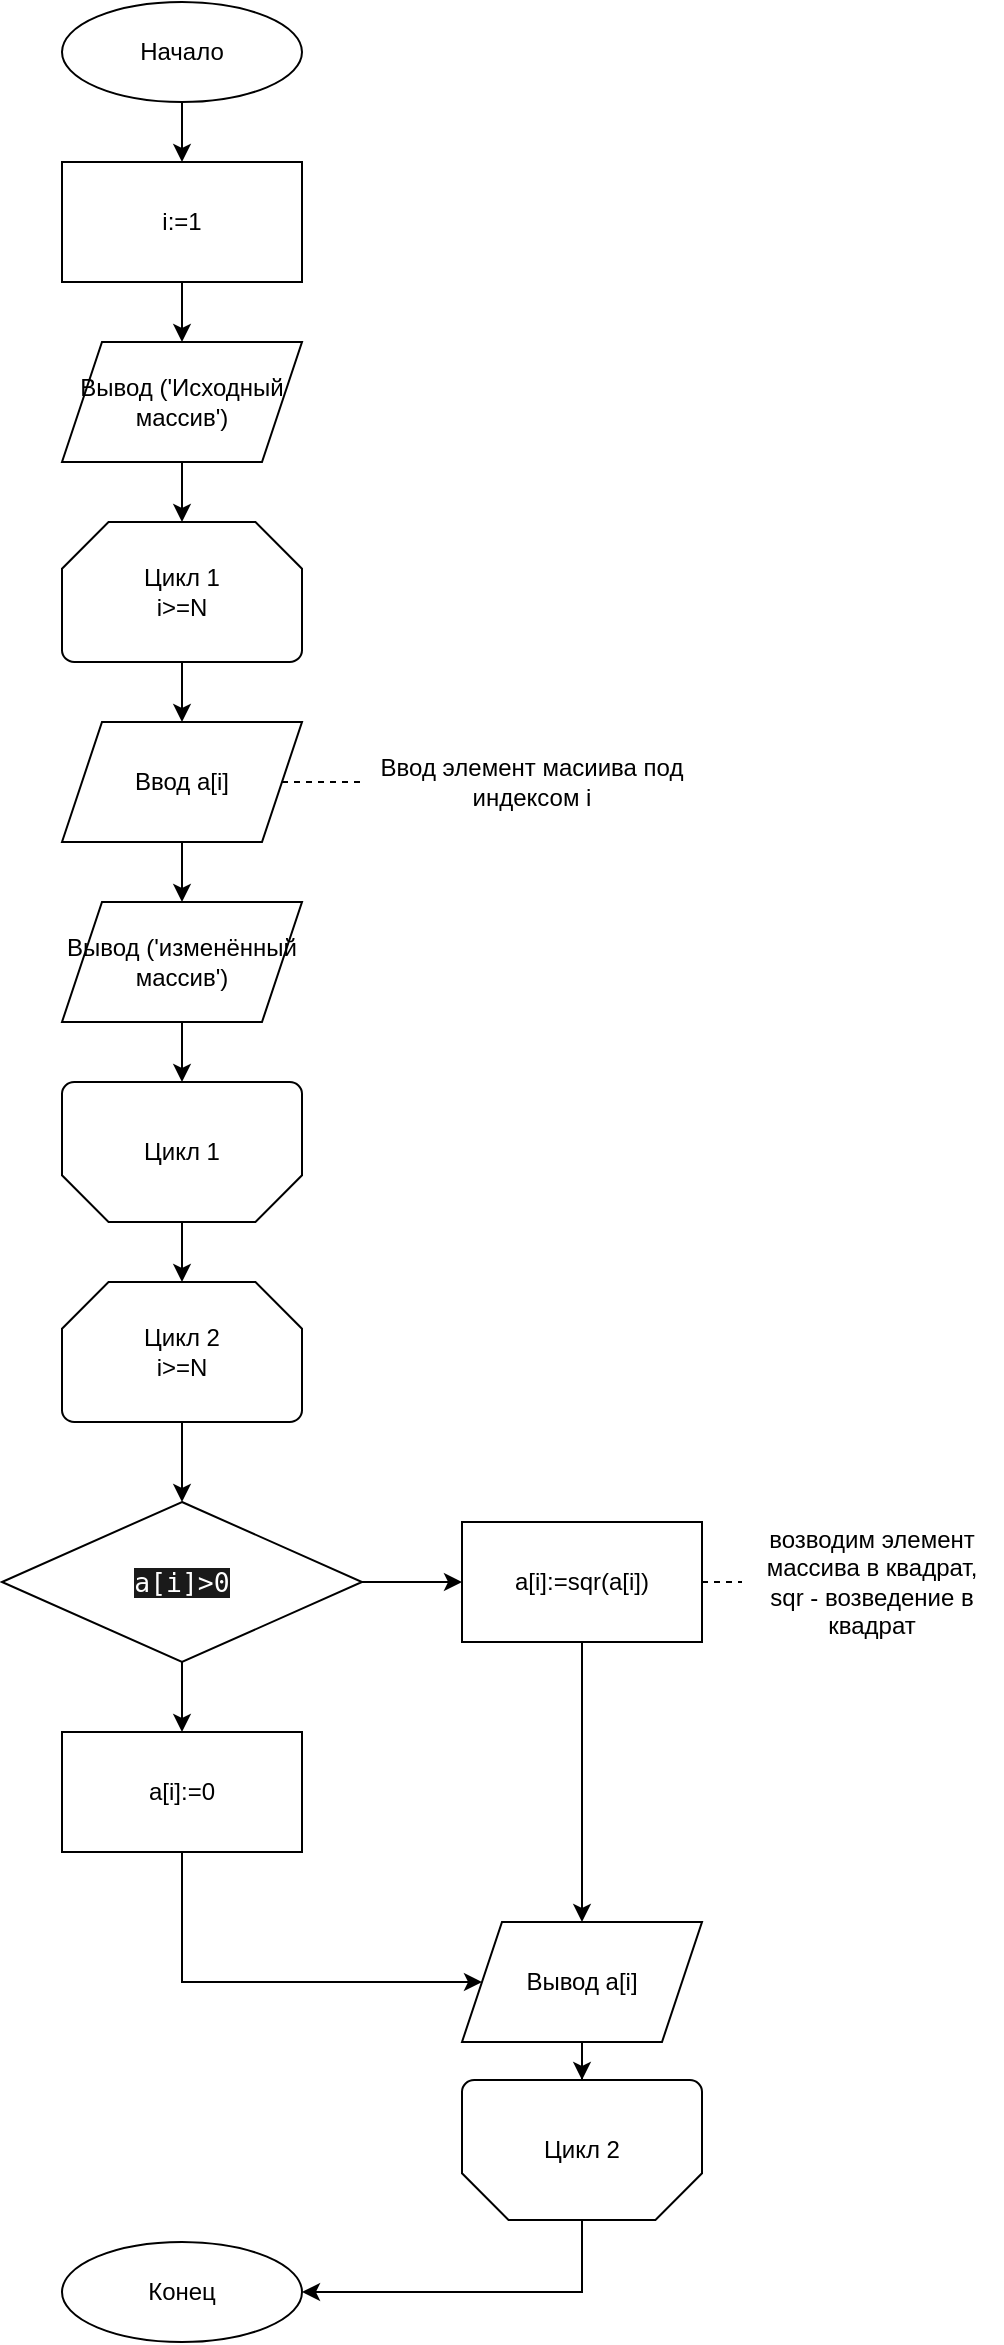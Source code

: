 <mxfile version="22.1.11" type="device">
  <diagram id="C5RBs43oDa-KdzZeNtuy" name="Page-1">
    <mxGraphModel dx="538" dy="577" grid="1" gridSize="10" guides="1" tooltips="1" connect="1" arrows="1" fold="1" page="1" pageScale="1" pageWidth="827" pageHeight="1169" background="none" math="0" shadow="0">
      <root>
        <mxCell id="WIyWlLk6GJQsqaUBKTNV-0" />
        <mxCell id="WIyWlLk6GJQsqaUBKTNV-1" parent="WIyWlLk6GJQsqaUBKTNV-0" />
        <mxCell id="eguZcOIIzk-ZtP4Al-tq-109" style="edgeStyle=orthogonalEdgeStyle;rounded=0;orthogonalLoop=1;jettySize=auto;html=1;exitX=1;exitY=0.5;exitDx=0;exitDy=0;entryX=0;entryY=0.5;entryDx=0;entryDy=0;endArrow=none;endFill=0;" parent="WIyWlLk6GJQsqaUBKTNV-1" edge="1">
          <mxGeometry relative="1" as="geometry">
            <Array as="points">
              <mxPoint x="470" y="2265" />
              <mxPoint x="470" y="2750" />
              <mxPoint x="90" y="2750" />
              <mxPoint x="90" y="2195" />
            </Array>
            <mxPoint x="260" y="2195" as="targetPoint" />
          </mxGeometry>
        </mxCell>
        <mxCell id="eguZcOIIzk-ZtP4Al-tq-108" style="edgeStyle=orthogonalEdgeStyle;rounded=0;orthogonalLoop=1;jettySize=auto;html=1;exitX=1;exitY=0.5;exitDx=0;exitDy=0;entryX=0;entryY=0.5;entryDx=0;entryDy=0;endArrow=none;endFill=0;" parent="WIyWlLk6GJQsqaUBKTNV-1" edge="1">
          <mxGeometry relative="1" as="geometry">
            <mxPoint x="260" y="2265" as="targetPoint" />
            <Array as="points">
              <mxPoint x="420" y="2335" />
              <mxPoint x="420" y="2740" />
              <mxPoint x="170" y="2740" />
              <mxPoint x="170" y="2265" />
            </Array>
          </mxGeometry>
        </mxCell>
        <mxCell id="SrXDkedbZhOvb3IbywFJ-0" style="edgeStyle=orthogonalEdgeStyle;rounded=0;orthogonalLoop=1;jettySize=auto;html=1;exitX=1;exitY=0.5;exitDx=0;exitDy=0;endArrow=none;endFill=0;" parent="WIyWlLk6GJQsqaUBKTNV-1" edge="1">
          <mxGeometry relative="1" as="geometry">
            <Array as="points">
              <mxPoint x="1110" y="540" />
              <mxPoint x="1110" y="680" />
              <mxPoint x="1030" y="680" />
            </Array>
            <mxPoint x="1090" y="540" as="sourcePoint" />
          </mxGeometry>
        </mxCell>
        <mxCell id="SrXDkedbZhOvb3IbywFJ-1" style="edgeStyle=orthogonalEdgeStyle;rounded=0;orthogonalLoop=1;jettySize=auto;html=1;exitX=1;exitY=0.5;exitDx=0;exitDy=0;endArrow=none;endFill=0;" parent="WIyWlLk6GJQsqaUBKTNV-1" edge="1">
          <mxGeometry relative="1" as="geometry">
            <Array as="points">
              <mxPoint x="1250" y="1080" />
              <mxPoint x="1250" y="1450" />
              <mxPoint x="1015" y="1450" />
            </Array>
            <mxPoint x="1080" y="1080" as="sourcePoint" />
          </mxGeometry>
        </mxCell>
        <mxCell id="SrXDkedbZhOvb3IbywFJ-2" style="edgeStyle=orthogonalEdgeStyle;rounded=0;orthogonalLoop=1;jettySize=auto;html=1;exitX=1;exitY=0.5;exitDx=0;exitDy=0;entryX=0;entryY=0.5;entryDx=0;entryDy=0;endArrow=none;endFill=0;" parent="WIyWlLk6GJQsqaUBKTNV-1" edge="1">
          <mxGeometry relative="1" as="geometry">
            <Array as="points">
              <mxPoint x="1100" y="1250" />
              <mxPoint x="1100" y="1430" />
              <mxPoint x="840" y="1430" />
              <mxPoint x="840" y="1080" />
            </Array>
            <mxPoint x="960" y="1080" as="targetPoint" />
          </mxGeometry>
        </mxCell>
        <mxCell id="SrXDkedbZhOvb3IbywFJ-3" style="edgeStyle=orthogonalEdgeStyle;rounded=0;orthogonalLoop=1;jettySize=auto;html=1;exitX=0.5;exitY=1;exitDx=0;exitDy=0;entryX=0;entryY=0.5;entryDx=0;entryDy=0;endArrow=none;endFill=0;" parent="WIyWlLk6GJQsqaUBKTNV-1" edge="1">
          <mxGeometry relative="1" as="geometry">
            <Array as="points">
              <mxPoint x="1018" y="1430" />
              <mxPoint x="840" y="1430" />
              <mxPoint x="840" y="1080" />
            </Array>
            <mxPoint x="960" y="1080" as="targetPoint" />
          </mxGeometry>
        </mxCell>
        <mxCell id="SrXDkedbZhOvb3IbywFJ-4" style="edgeStyle=orthogonalEdgeStyle;rounded=0;orthogonalLoop=1;jettySize=auto;html=1;exitX=1;exitY=0.5;exitDx=0;exitDy=0;endArrow=none;endFill=0;" parent="WIyWlLk6GJQsqaUBKTNV-1" edge="1">
          <mxGeometry relative="1" as="geometry">
            <Array as="points">
              <mxPoint x="1170" y="1510" />
              <mxPoint x="1170" y="1750" />
              <mxPoint x="1008" y="1750" />
            </Array>
            <mxPoint x="1077.5" y="1510" as="sourcePoint" />
          </mxGeometry>
        </mxCell>
        <mxCell id="iqlw-UNt_izefoMJamtQ-0" style="edgeStyle=orthogonalEdgeStyle;rounded=0;orthogonalLoop=1;jettySize=auto;html=1;exitX=1;exitY=0.5;exitDx=0;exitDy=0;endArrow=none;endFill=0;" parent="WIyWlLk6GJQsqaUBKTNV-1" edge="1">
          <mxGeometry relative="1" as="geometry">
            <Array as="points">
              <mxPoint x="1290" y="550" />
              <mxPoint x="1290" y="1120.0" />
              <mxPoint x="1045" y="1120.0" />
            </Array>
            <mxPoint x="1110.62" y="550" as="sourcePoint" />
          </mxGeometry>
        </mxCell>
        <mxCell id="iqlw-UNt_izefoMJamtQ-13" style="edgeStyle=orthogonalEdgeStyle;rounded=0;orthogonalLoop=1;jettySize=auto;html=1;exitX=1;exitY=0.5;exitDx=0;exitDy=0;endArrow=none;endFill=0;" parent="WIyWlLk6GJQsqaUBKTNV-1" edge="1">
          <mxGeometry relative="1" as="geometry">
            <Array as="points">
              <mxPoint x="1150" y="500" />
              <mxPoint x="1150" y="1070.0" />
              <mxPoint x="905" y="1070.0" />
            </Array>
            <mxPoint x="970.62" y="500" as="sourcePoint" />
          </mxGeometry>
        </mxCell>
        <mxCell id="iqlw-UNt_izefoMJamtQ-48" style="edgeStyle=orthogonalEdgeStyle;rounded=0;orthogonalLoop=1;jettySize=auto;html=1;exitX=1;exitY=0.5;exitDx=0;exitDy=0;entryX=0;entryY=0.5;entryDx=0;entryDy=0;endArrow=none;endFill=0;" parent="WIyWlLk6GJQsqaUBKTNV-1" edge="1">
          <mxGeometry relative="1" as="geometry">
            <Array as="points">
              <mxPoint x="1380" y="2785" />
              <mxPoint x="1380" y="3270" />
              <mxPoint x="1000" y="3270" />
              <mxPoint x="1000" y="2715" />
            </Array>
            <mxPoint x="1170" y="2715" as="targetPoint" />
          </mxGeometry>
        </mxCell>
        <mxCell id="iqlw-UNt_izefoMJamtQ-88" style="edgeStyle=orthogonalEdgeStyle;rounded=0;orthogonalLoop=1;jettySize=auto;html=1;exitX=1;exitY=0.5;exitDx=0;exitDy=0;endArrow=none;endFill=0;" parent="WIyWlLk6GJQsqaUBKTNV-1" edge="1">
          <mxGeometry relative="1" as="geometry">
            <Array as="points">
              <mxPoint x="2020" y="1060" />
              <mxPoint x="2020" y="1200" />
              <mxPoint x="1940" y="1200" />
            </Array>
            <mxPoint x="2000" y="1060" as="sourcePoint" />
          </mxGeometry>
        </mxCell>
        <mxCell id="iqlw-UNt_izefoMJamtQ-89" style="edgeStyle=orthogonalEdgeStyle;rounded=0;orthogonalLoop=1;jettySize=auto;html=1;exitX=1;exitY=0.5;exitDx=0;exitDy=0;endArrow=none;endFill=0;" parent="WIyWlLk6GJQsqaUBKTNV-1" edge="1">
          <mxGeometry relative="1" as="geometry">
            <Array as="points">
              <mxPoint x="2160" y="1600" />
              <mxPoint x="2160" y="1970" />
              <mxPoint x="1925" y="1970" />
            </Array>
            <mxPoint x="1990" y="1600" as="sourcePoint" />
          </mxGeometry>
        </mxCell>
        <mxCell id="iqlw-UNt_izefoMJamtQ-90" style="edgeStyle=orthogonalEdgeStyle;rounded=0;orthogonalLoop=1;jettySize=auto;html=1;exitX=1;exitY=0.5;exitDx=0;exitDy=0;entryX=0;entryY=0.5;entryDx=0;entryDy=0;endArrow=none;endFill=0;" parent="WIyWlLk6GJQsqaUBKTNV-1" edge="1">
          <mxGeometry relative="1" as="geometry">
            <Array as="points">
              <mxPoint x="2010" y="1770" />
              <mxPoint x="2010" y="1950" />
              <mxPoint x="1750" y="1950" />
              <mxPoint x="1750" y="1600" />
            </Array>
            <mxPoint x="1870" y="1600" as="targetPoint" />
          </mxGeometry>
        </mxCell>
        <mxCell id="iqlw-UNt_izefoMJamtQ-91" style="edgeStyle=orthogonalEdgeStyle;rounded=0;orthogonalLoop=1;jettySize=auto;html=1;exitX=0.5;exitY=1;exitDx=0;exitDy=0;entryX=0;entryY=0.5;entryDx=0;entryDy=0;endArrow=none;endFill=0;" parent="WIyWlLk6GJQsqaUBKTNV-1" edge="1">
          <mxGeometry relative="1" as="geometry">
            <Array as="points">
              <mxPoint x="1928" y="1950" />
              <mxPoint x="1750" y="1950" />
              <mxPoint x="1750" y="1600" />
            </Array>
            <mxPoint x="1870" y="1600" as="targetPoint" />
          </mxGeometry>
        </mxCell>
        <mxCell id="iqlw-UNt_izefoMJamtQ-92" style="edgeStyle=orthogonalEdgeStyle;rounded=0;orthogonalLoop=1;jettySize=auto;html=1;exitX=1;exitY=0.5;exitDx=0;exitDy=0;endArrow=none;endFill=0;" parent="WIyWlLk6GJQsqaUBKTNV-1" edge="1">
          <mxGeometry relative="1" as="geometry">
            <Array as="points">
              <mxPoint x="2080" y="2030" />
              <mxPoint x="2080" y="2270" />
              <mxPoint x="1918" y="2270" />
            </Array>
            <mxPoint x="1987.5" y="2030" as="sourcePoint" />
          </mxGeometry>
        </mxCell>
        <mxCell id="l8IGCBfINwLVTN0Zbq0X-0" style="edgeStyle=orthogonalEdgeStyle;rounded=0;orthogonalLoop=1;jettySize=auto;html=1;exitX=1;exitY=0.5;exitDx=0;exitDy=0;endArrow=none;endFill=0;" parent="WIyWlLk6GJQsqaUBKTNV-1" edge="1">
          <mxGeometry relative="1" as="geometry">
            <Array as="points">
              <mxPoint x="1020" y="2860" />
              <mxPoint x="1020" y="3430" />
              <mxPoint x="775" y="3430" />
            </Array>
            <mxPoint x="840.62" y="2860" as="sourcePoint" />
          </mxGeometry>
        </mxCell>
        <mxCell id="l8IGCBfINwLVTN0Zbq0X-13" style="edgeStyle=orthogonalEdgeStyle;rounded=0;orthogonalLoop=1;jettySize=auto;html=1;exitX=1;exitY=0.5;exitDx=0;exitDy=0;endArrow=none;endFill=0;" parent="WIyWlLk6GJQsqaUBKTNV-1" edge="1">
          <mxGeometry relative="1" as="geometry">
            <Array as="points">
              <mxPoint x="1093" y="3530" />
              <mxPoint x="1093" y="4100" />
              <mxPoint x="848" y="4100" />
            </Array>
            <mxPoint x="913.62" y="3530" as="sourcePoint" />
          </mxGeometry>
        </mxCell>
        <mxCell id="l8IGCBfINwLVTN0Zbq0X-14" style="edgeStyle=orthogonalEdgeStyle;rounded=0;orthogonalLoop=1;jettySize=auto;html=1;exitX=1;exitY=0.5;exitDx=0;exitDy=0;endArrow=none;endFill=0;" parent="WIyWlLk6GJQsqaUBKTNV-1" edge="1">
          <mxGeometry relative="1" as="geometry">
            <Array as="points">
              <mxPoint x="920" y="3100" />
              <mxPoint x="920" y="3240" />
              <mxPoint x="840" y="3240" />
            </Array>
            <mxPoint x="900" y="3100" as="sourcePoint" />
          </mxGeometry>
        </mxCell>
        <mxCell id="l8IGCBfINwLVTN0Zbq0X-15" style="edgeStyle=orthogonalEdgeStyle;rounded=0;orthogonalLoop=1;jettySize=auto;html=1;exitX=1;exitY=0.5;exitDx=0;exitDy=0;endArrow=none;endFill=0;" parent="WIyWlLk6GJQsqaUBKTNV-1" edge="1">
          <mxGeometry relative="1" as="geometry">
            <Array as="points">
              <mxPoint x="1060" y="3640" />
              <mxPoint x="1060" y="4010" />
              <mxPoint x="825" y="4010" />
            </Array>
            <mxPoint x="890" y="3640" as="sourcePoint" />
          </mxGeometry>
        </mxCell>
        <mxCell id="l8IGCBfINwLVTN0Zbq0X-16" style="edgeStyle=orthogonalEdgeStyle;rounded=0;orthogonalLoop=1;jettySize=auto;html=1;exitX=1;exitY=0.5;exitDx=0;exitDy=0;entryX=0;entryY=0.5;entryDx=0;entryDy=0;endArrow=none;endFill=0;" parent="WIyWlLk6GJQsqaUBKTNV-1" edge="1">
          <mxGeometry relative="1" as="geometry">
            <Array as="points">
              <mxPoint x="910" y="3810" />
              <mxPoint x="910" y="3990" />
              <mxPoint x="650" y="3990" />
              <mxPoint x="650" y="3640" />
            </Array>
            <mxPoint x="770" y="3640" as="targetPoint" />
          </mxGeometry>
        </mxCell>
        <mxCell id="l8IGCBfINwLVTN0Zbq0X-17" style="edgeStyle=orthogonalEdgeStyle;rounded=0;orthogonalLoop=1;jettySize=auto;html=1;exitX=0.5;exitY=1;exitDx=0;exitDy=0;entryX=0;entryY=0.5;entryDx=0;entryDy=0;endArrow=none;endFill=0;" parent="WIyWlLk6GJQsqaUBKTNV-1" edge="1">
          <mxGeometry relative="1" as="geometry">
            <Array as="points">
              <mxPoint x="828" y="3990" />
              <mxPoint x="650" y="3990" />
              <mxPoint x="650" y="3640" />
            </Array>
            <mxPoint x="770" y="3640" as="targetPoint" />
          </mxGeometry>
        </mxCell>
        <mxCell id="l8IGCBfINwLVTN0Zbq0X-18" style="edgeStyle=orthogonalEdgeStyle;rounded=0;orthogonalLoop=1;jettySize=auto;html=1;exitX=1;exitY=0.5;exitDx=0;exitDy=0;endArrow=none;endFill=0;" parent="WIyWlLk6GJQsqaUBKTNV-1" edge="1">
          <mxGeometry relative="1" as="geometry">
            <Array as="points">
              <mxPoint x="980" y="4070" />
              <mxPoint x="980" y="4310" />
              <mxPoint x="818" y="4310" />
            </Array>
            <mxPoint x="887.5" y="4070" as="sourcePoint" />
          </mxGeometry>
        </mxCell>
        <mxCell id="l8IGCBfINwLVTN0Zbq0X-35" style="edgeStyle=orthogonalEdgeStyle;rounded=0;orthogonalLoop=1;jettySize=auto;html=1;exitX=1;exitY=0.5;exitDx=0;exitDy=0;endArrow=none;endFill=0;" parent="WIyWlLk6GJQsqaUBKTNV-1" edge="1">
          <mxGeometry relative="1" as="geometry">
            <Array as="points">
              <mxPoint x="1003" y="5290" />
              <mxPoint x="1003" y="5860" />
              <mxPoint x="758" y="5860" />
            </Array>
            <mxPoint x="823.62" y="5290" as="sourcePoint" />
          </mxGeometry>
        </mxCell>
        <mxCell id="l8IGCBfINwLVTN0Zbq0X-36" style="edgeStyle=orthogonalEdgeStyle;rounded=0;orthogonalLoop=1;jettySize=auto;html=1;exitX=1;exitY=0.5;exitDx=0;exitDy=0;endArrow=none;endFill=0;" parent="WIyWlLk6GJQsqaUBKTNV-1" edge="1">
          <mxGeometry relative="1" as="geometry">
            <Array as="points">
              <mxPoint x="830" y="4860" />
              <mxPoint x="830" y="5000" />
              <mxPoint x="750" y="5000" />
            </Array>
            <mxPoint x="810" y="4860" as="sourcePoint" />
          </mxGeometry>
        </mxCell>
        <mxCell id="l8IGCBfINwLVTN0Zbq0X-37" style="edgeStyle=orthogonalEdgeStyle;rounded=0;orthogonalLoop=1;jettySize=auto;html=1;exitX=1;exitY=0.5;exitDx=0;exitDy=0;endArrow=none;endFill=0;" parent="WIyWlLk6GJQsqaUBKTNV-1" edge="1">
          <mxGeometry relative="1" as="geometry">
            <Array as="points">
              <mxPoint x="970" y="5400" />
              <mxPoint x="970" y="5770" />
              <mxPoint x="735" y="5770" />
            </Array>
            <mxPoint x="800" y="5400" as="sourcePoint" />
          </mxGeometry>
        </mxCell>
        <mxCell id="l8IGCBfINwLVTN0Zbq0X-38" style="edgeStyle=orthogonalEdgeStyle;rounded=0;orthogonalLoop=1;jettySize=auto;html=1;exitX=1;exitY=0.5;exitDx=0;exitDy=0;entryX=0;entryY=0.5;entryDx=0;entryDy=0;endArrow=none;endFill=0;" parent="WIyWlLk6GJQsqaUBKTNV-1" edge="1">
          <mxGeometry relative="1" as="geometry">
            <Array as="points">
              <mxPoint x="820" y="5570" />
              <mxPoint x="820" y="5750" />
              <mxPoint x="560" y="5750" />
              <mxPoint x="560" y="5400" />
            </Array>
            <mxPoint x="680" y="5400" as="targetPoint" />
          </mxGeometry>
        </mxCell>
        <mxCell id="l8IGCBfINwLVTN0Zbq0X-39" style="edgeStyle=orthogonalEdgeStyle;rounded=0;orthogonalLoop=1;jettySize=auto;html=1;exitX=0.5;exitY=1;exitDx=0;exitDy=0;entryX=0;entryY=0.5;entryDx=0;entryDy=0;endArrow=none;endFill=0;" parent="WIyWlLk6GJQsqaUBKTNV-1" edge="1">
          <mxGeometry relative="1" as="geometry">
            <Array as="points">
              <mxPoint x="738" y="5750" />
              <mxPoint x="560" y="5750" />
              <mxPoint x="560" y="5400" />
            </Array>
            <mxPoint x="680" y="5400" as="targetPoint" />
          </mxGeometry>
        </mxCell>
        <mxCell id="l8IGCBfINwLVTN0Zbq0X-40" style="edgeStyle=orthogonalEdgeStyle;rounded=0;orthogonalLoop=1;jettySize=auto;html=1;exitX=1;exitY=0.5;exitDx=0;exitDy=0;endArrow=none;endFill=0;" parent="WIyWlLk6GJQsqaUBKTNV-1" edge="1">
          <mxGeometry relative="1" as="geometry">
            <Array as="points">
              <mxPoint x="890" y="5830" />
              <mxPoint x="890" y="6070" />
              <mxPoint x="728" y="6070" />
            </Array>
            <mxPoint x="797.5" y="5830" as="sourcePoint" />
          </mxGeometry>
        </mxCell>
        <mxCell id="l8IGCBfINwLVTN0Zbq0X-50" style="edgeStyle=orthogonalEdgeStyle;rounded=0;orthogonalLoop=1;jettySize=auto;html=1;exitX=1;exitY=0.5;exitDx=0;exitDy=0;endArrow=none;endFill=0;" parent="WIyWlLk6GJQsqaUBKTNV-1" edge="1">
          <mxGeometry relative="1" as="geometry">
            <Array as="points">
              <mxPoint x="833" y="7140" />
              <mxPoint x="833" y="7710" />
              <mxPoint x="588" y="7710" />
            </Array>
            <mxPoint x="653.62" y="7140" as="sourcePoint" />
          </mxGeometry>
        </mxCell>
        <mxCell id="l8IGCBfINwLVTN0Zbq0X-51" style="edgeStyle=orthogonalEdgeStyle;rounded=0;orthogonalLoop=1;jettySize=auto;html=1;exitX=1;exitY=0.5;exitDx=0;exitDy=0;endArrow=none;endFill=0;" parent="WIyWlLk6GJQsqaUBKTNV-1" edge="1">
          <mxGeometry relative="1" as="geometry">
            <Array as="points">
              <mxPoint x="660" y="6710" />
              <mxPoint x="660" y="6850" />
              <mxPoint x="580" y="6850" />
            </Array>
            <mxPoint x="640" y="6710" as="sourcePoint" />
          </mxGeometry>
        </mxCell>
        <mxCell id="l8IGCBfINwLVTN0Zbq0X-52" style="edgeStyle=orthogonalEdgeStyle;rounded=0;orthogonalLoop=1;jettySize=auto;html=1;exitX=1;exitY=0.5;exitDx=0;exitDy=0;endArrow=none;endFill=0;" parent="WIyWlLk6GJQsqaUBKTNV-1" edge="1">
          <mxGeometry relative="1" as="geometry">
            <Array as="points">
              <mxPoint x="800" y="7250" />
              <mxPoint x="800" y="7620" />
              <mxPoint x="565" y="7620" />
            </Array>
            <mxPoint x="630" y="7250" as="sourcePoint" />
          </mxGeometry>
        </mxCell>
        <mxCell id="l8IGCBfINwLVTN0Zbq0X-53" style="edgeStyle=orthogonalEdgeStyle;rounded=0;orthogonalLoop=1;jettySize=auto;html=1;exitX=1;exitY=0.5;exitDx=0;exitDy=0;entryX=0;entryY=0.5;entryDx=0;entryDy=0;endArrow=none;endFill=0;" parent="WIyWlLk6GJQsqaUBKTNV-1" edge="1">
          <mxGeometry relative="1" as="geometry">
            <Array as="points">
              <mxPoint x="650" y="7420" />
              <mxPoint x="650" y="7600" />
              <mxPoint x="390" y="7600" />
              <mxPoint x="390" y="7250" />
            </Array>
            <mxPoint x="510" y="7250" as="targetPoint" />
          </mxGeometry>
        </mxCell>
        <mxCell id="l8IGCBfINwLVTN0Zbq0X-54" style="edgeStyle=orthogonalEdgeStyle;rounded=0;orthogonalLoop=1;jettySize=auto;html=1;exitX=0.5;exitY=1;exitDx=0;exitDy=0;entryX=0;entryY=0.5;entryDx=0;entryDy=0;endArrow=none;endFill=0;" parent="WIyWlLk6GJQsqaUBKTNV-1" edge="1">
          <mxGeometry relative="1" as="geometry">
            <Array as="points">
              <mxPoint x="568" y="7600" />
              <mxPoint x="390" y="7600" />
              <mxPoint x="390" y="7250" />
            </Array>
            <mxPoint x="510" y="7250" as="targetPoint" />
          </mxGeometry>
        </mxCell>
        <mxCell id="l8IGCBfINwLVTN0Zbq0X-55" style="edgeStyle=orthogonalEdgeStyle;rounded=0;orthogonalLoop=1;jettySize=auto;html=1;exitX=1;exitY=0.5;exitDx=0;exitDy=0;endArrow=none;endFill=0;" parent="WIyWlLk6GJQsqaUBKTNV-1" edge="1">
          <mxGeometry relative="1" as="geometry">
            <Array as="points">
              <mxPoint x="720" y="7680" />
              <mxPoint x="720" y="7920" />
              <mxPoint x="558" y="7920" />
            </Array>
            <mxPoint x="627.5" y="7680" as="sourcePoint" />
          </mxGeometry>
        </mxCell>
        <mxCell id="l8IGCBfINwLVTN0Zbq0X-72" style="edgeStyle=orthogonalEdgeStyle;rounded=0;orthogonalLoop=1;jettySize=auto;html=1;exitX=1;exitY=0.5;exitDx=0;exitDy=0;endArrow=none;endFill=0;" parent="WIyWlLk6GJQsqaUBKTNV-1" edge="1">
          <mxGeometry relative="1" as="geometry">
            <Array as="points">
              <mxPoint x="1290.02" y="7190" />
              <mxPoint x="1290.02" y="7760" />
              <mxPoint x="1045.02" y="7760" />
            </Array>
            <mxPoint x="1110.64" y="7190" as="sourcePoint" />
          </mxGeometry>
        </mxCell>
        <mxCell id="l8IGCBfINwLVTN0Zbq0X-73" style="edgeStyle=orthogonalEdgeStyle;rounded=0;orthogonalLoop=1;jettySize=auto;html=1;exitX=1;exitY=0.5;exitDx=0;exitDy=0;endArrow=none;endFill=0;" parent="WIyWlLk6GJQsqaUBKTNV-1" edge="1">
          <mxGeometry relative="1" as="geometry">
            <Array as="points">
              <mxPoint x="1117.02" y="6760" />
              <mxPoint x="1117.02" y="6900" />
              <mxPoint x="1037.02" y="6900" />
            </Array>
            <mxPoint x="1097.02" y="6760" as="sourcePoint" />
          </mxGeometry>
        </mxCell>
        <mxCell id="l8IGCBfINwLVTN0Zbq0X-74" style="edgeStyle=orthogonalEdgeStyle;rounded=0;orthogonalLoop=1;jettySize=auto;html=1;exitX=1;exitY=0.5;exitDx=0;exitDy=0;endArrow=none;endFill=0;" parent="WIyWlLk6GJQsqaUBKTNV-1" edge="1">
          <mxGeometry relative="1" as="geometry">
            <Array as="points">
              <mxPoint x="1257.02" y="7300" />
              <mxPoint x="1257.02" y="7670" />
              <mxPoint x="1022.02" y="7670" />
            </Array>
            <mxPoint x="1087.02" y="7300" as="sourcePoint" />
          </mxGeometry>
        </mxCell>
        <mxCell id="l8IGCBfINwLVTN0Zbq0X-75" style="edgeStyle=orthogonalEdgeStyle;rounded=0;orthogonalLoop=1;jettySize=auto;html=1;exitX=1;exitY=0.5;exitDx=0;exitDy=0;entryX=0;entryY=0.5;entryDx=0;entryDy=0;endArrow=none;endFill=0;" parent="WIyWlLk6GJQsqaUBKTNV-1" edge="1">
          <mxGeometry relative="1" as="geometry">
            <Array as="points">
              <mxPoint x="1107.02" y="7470" />
              <mxPoint x="1107.02" y="7650" />
              <mxPoint x="847.02" y="7650" />
              <mxPoint x="847.02" y="7300" />
            </Array>
            <mxPoint x="967.02" y="7300" as="targetPoint" />
          </mxGeometry>
        </mxCell>
        <mxCell id="l8IGCBfINwLVTN0Zbq0X-76" style="edgeStyle=orthogonalEdgeStyle;rounded=0;orthogonalLoop=1;jettySize=auto;html=1;exitX=0.5;exitY=1;exitDx=0;exitDy=0;entryX=0;entryY=0.5;entryDx=0;entryDy=0;endArrow=none;endFill=0;" parent="WIyWlLk6GJQsqaUBKTNV-1" edge="1">
          <mxGeometry relative="1" as="geometry">
            <Array as="points">
              <mxPoint x="1025.02" y="7650" />
              <mxPoint x="847.02" y="7650" />
              <mxPoint x="847.02" y="7300" />
            </Array>
            <mxPoint x="967.02" y="7300" as="targetPoint" />
          </mxGeometry>
        </mxCell>
        <mxCell id="l8IGCBfINwLVTN0Zbq0X-77" style="edgeStyle=orthogonalEdgeStyle;rounded=0;orthogonalLoop=1;jettySize=auto;html=1;exitX=1;exitY=0.5;exitDx=0;exitDy=0;endArrow=none;endFill=0;" parent="WIyWlLk6GJQsqaUBKTNV-1" edge="1">
          <mxGeometry relative="1" as="geometry">
            <Array as="points">
              <mxPoint x="1177.02" y="7730" />
              <mxPoint x="1177.02" y="7970" />
              <mxPoint x="1015.02" y="7970" />
            </Array>
            <mxPoint x="1084.52" y="7730" as="sourcePoint" />
          </mxGeometry>
        </mxCell>
        <mxCell id="l8IGCBfINwLVTN0Zbq0X-147" style="edgeStyle=orthogonalEdgeStyle;rounded=0;orthogonalLoop=1;jettySize=auto;html=1;exitX=0.5;exitY=1;exitDx=0;exitDy=0;entryX=0;entryY=0.5;entryDx=0;entryDy=0;" parent="WIyWlLk6GJQsqaUBKTNV-1" edge="1">
          <mxGeometry relative="1" as="geometry">
            <Array as="points">
              <mxPoint x="135" y="6380" />
              <mxPoint x="50" y="6380" />
              <mxPoint x="50" y="6250" />
            </Array>
            <mxPoint x="70" y="6250" as="targetPoint" />
          </mxGeometry>
        </mxCell>
        <mxCell id="l8IGCBfINwLVTN0Zbq0X-151" style="edgeStyle=orthogonalEdgeStyle;rounded=0;orthogonalLoop=1;jettySize=auto;html=1;exitX=1;exitY=0.5;exitDx=0;exitDy=0;endArrow=none;endFill=0;" parent="WIyWlLk6GJQsqaUBKTNV-1" edge="1">
          <mxGeometry relative="1" as="geometry">
            <Array as="points">
              <mxPoint x="1850" y="6090" />
              <mxPoint x="1850" y="6230" />
              <mxPoint x="1770" y="6230" />
            </Array>
            <mxPoint x="1830" y="6090" as="sourcePoint" />
          </mxGeometry>
        </mxCell>
        <mxCell id="l8IGCBfINwLVTN0Zbq0X-152" style="edgeStyle=orthogonalEdgeStyle;rounded=0;orthogonalLoop=1;jettySize=auto;html=1;exitX=1;exitY=0.5;exitDx=0;exitDy=0;endArrow=none;endFill=0;" parent="WIyWlLk6GJQsqaUBKTNV-1" edge="1">
          <mxGeometry relative="1" as="geometry">
            <Array as="points">
              <mxPoint x="1990" y="6630" />
              <mxPoint x="1990" y="7000" />
              <mxPoint x="1755" y="7000" />
            </Array>
            <mxPoint x="1820" y="6630" as="sourcePoint" />
          </mxGeometry>
        </mxCell>
        <mxCell id="l8IGCBfINwLVTN0Zbq0X-153" style="edgeStyle=orthogonalEdgeStyle;rounded=0;orthogonalLoop=1;jettySize=auto;html=1;exitX=1;exitY=0.5;exitDx=0;exitDy=0;entryX=0;entryY=0.5;entryDx=0;entryDy=0;endArrow=none;endFill=0;" parent="WIyWlLk6GJQsqaUBKTNV-1" edge="1">
          <mxGeometry relative="1" as="geometry">
            <Array as="points">
              <mxPoint x="1840" y="6800" />
              <mxPoint x="1840" y="6980" />
              <mxPoint x="1580" y="6980" />
              <mxPoint x="1580" y="6630" />
            </Array>
            <mxPoint x="1700" y="6630" as="targetPoint" />
          </mxGeometry>
        </mxCell>
        <mxCell id="l8IGCBfINwLVTN0Zbq0X-154" style="edgeStyle=orthogonalEdgeStyle;rounded=0;orthogonalLoop=1;jettySize=auto;html=1;exitX=0.5;exitY=1;exitDx=0;exitDy=0;entryX=0;entryY=0.5;entryDx=0;entryDy=0;endArrow=none;endFill=0;" parent="WIyWlLk6GJQsqaUBKTNV-1" edge="1">
          <mxGeometry relative="1" as="geometry">
            <Array as="points">
              <mxPoint x="1758" y="6980" />
              <mxPoint x="1580" y="6980" />
              <mxPoint x="1580" y="6630" />
            </Array>
            <mxPoint x="1700" y="6630" as="targetPoint" />
          </mxGeometry>
        </mxCell>
        <mxCell id="l8IGCBfINwLVTN0Zbq0X-155" style="edgeStyle=orthogonalEdgeStyle;rounded=0;orthogonalLoop=1;jettySize=auto;html=1;exitX=1;exitY=0.5;exitDx=0;exitDy=0;endArrow=none;endFill=0;" parent="WIyWlLk6GJQsqaUBKTNV-1" edge="1">
          <mxGeometry relative="1" as="geometry">
            <Array as="points">
              <mxPoint x="1910" y="7060" />
              <mxPoint x="1910" y="7300" />
              <mxPoint x="1748" y="7300" />
            </Array>
            <mxPoint x="1817.5" y="7060" as="sourcePoint" />
          </mxGeometry>
        </mxCell>
        <mxCell id="l8IGCBfINwLVTN0Zbq0X-239" style="edgeStyle=orthogonalEdgeStyle;rounded=0;orthogonalLoop=1;jettySize=auto;html=1;exitX=1;exitY=0.5;exitDx=0;exitDy=0;endArrow=none;endFill=0;" parent="WIyWlLk6GJQsqaUBKTNV-1" edge="1">
          <mxGeometry relative="1" as="geometry">
            <Array as="points">
              <mxPoint x="870.02" y="6584" />
              <mxPoint x="870.02" y="6724" />
              <mxPoint x="790.02" y="6724" />
            </Array>
            <mxPoint x="850.02" y="6584" as="sourcePoint" />
          </mxGeometry>
        </mxCell>
        <mxCell id="l8IGCBfINwLVTN0Zbq0X-240" style="edgeStyle=orthogonalEdgeStyle;rounded=0;orthogonalLoop=1;jettySize=auto;html=1;exitX=1;exitY=0.5;exitDx=0;exitDy=0;endArrow=none;endFill=0;" parent="WIyWlLk6GJQsqaUBKTNV-1" edge="1">
          <mxGeometry relative="1" as="geometry">
            <Array as="points">
              <mxPoint x="1010.02" y="7124" />
              <mxPoint x="1010.02" y="7494" />
              <mxPoint x="775.02" y="7494" />
            </Array>
            <mxPoint x="840.02" y="7124" as="sourcePoint" />
          </mxGeometry>
        </mxCell>
        <mxCell id="l8IGCBfINwLVTN0Zbq0X-241" style="edgeStyle=orthogonalEdgeStyle;rounded=0;orthogonalLoop=1;jettySize=auto;html=1;exitX=1;exitY=0.5;exitDx=0;exitDy=0;entryX=0;entryY=0.5;entryDx=0;entryDy=0;endArrow=none;endFill=0;" parent="WIyWlLk6GJQsqaUBKTNV-1" edge="1">
          <mxGeometry relative="1" as="geometry">
            <Array as="points">
              <mxPoint x="860.02" y="7294" />
              <mxPoint x="860.02" y="7474" />
              <mxPoint x="600.02" y="7474" />
              <mxPoint x="600.02" y="7124" />
            </Array>
            <mxPoint x="720.02" y="7124" as="targetPoint" />
          </mxGeometry>
        </mxCell>
        <mxCell id="l8IGCBfINwLVTN0Zbq0X-242" style="edgeStyle=orthogonalEdgeStyle;rounded=0;orthogonalLoop=1;jettySize=auto;html=1;exitX=0.5;exitY=1;exitDx=0;exitDy=0;entryX=0;entryY=0.5;entryDx=0;entryDy=0;endArrow=none;endFill=0;" parent="WIyWlLk6GJQsqaUBKTNV-1" edge="1">
          <mxGeometry relative="1" as="geometry">
            <Array as="points">
              <mxPoint x="778.02" y="7474" />
              <mxPoint x="600.02" y="7474" />
              <mxPoint x="600.02" y="7124" />
            </Array>
            <mxPoint x="720.02" y="7124" as="targetPoint" />
          </mxGeometry>
        </mxCell>
        <mxCell id="l8IGCBfINwLVTN0Zbq0X-243" style="edgeStyle=orthogonalEdgeStyle;rounded=0;orthogonalLoop=1;jettySize=auto;html=1;exitX=1;exitY=0.5;exitDx=0;exitDy=0;endArrow=none;endFill=0;" parent="WIyWlLk6GJQsqaUBKTNV-1" edge="1">
          <mxGeometry relative="1" as="geometry">
            <Array as="points">
              <mxPoint x="930.02" y="7554" />
              <mxPoint x="930.02" y="7794" />
              <mxPoint x="768.02" y="7794" />
            </Array>
            <mxPoint x="837.52" y="7554" as="sourcePoint" />
          </mxGeometry>
        </mxCell>
        <mxCell id="l8IGCBfINwLVTN0Zbq0X-265" style="edgeStyle=orthogonalEdgeStyle;rounded=0;orthogonalLoop=1;jettySize=auto;html=1;exitX=1;exitY=0.5;exitDx=0;exitDy=0;endArrow=none;endFill=0;" parent="WIyWlLk6GJQsqaUBKTNV-1" edge="1">
          <mxGeometry relative="1" as="geometry">
            <Array as="points">
              <mxPoint x="1030" y="3390" />
              <mxPoint x="1030" y="3960" />
              <mxPoint x="785.0" y="3960" />
            </Array>
            <mxPoint x="850.62" y="3390" as="sourcePoint" />
          </mxGeometry>
        </mxCell>
        <mxCell id="l8IGCBfINwLVTN0Zbq0X-278" style="edgeStyle=orthogonalEdgeStyle;rounded=0;orthogonalLoop=1;jettySize=auto;html=1;exitX=1;exitY=0.5;exitDx=0;exitDy=0;endArrow=none;endFill=0;" parent="WIyWlLk6GJQsqaUBKTNV-1" edge="1">
          <mxGeometry relative="1" as="geometry">
            <Array as="points">
              <mxPoint x="1443" y="6630" />
              <mxPoint x="1443" y="7200" />
              <mxPoint x="1198" y="7200" />
            </Array>
            <mxPoint x="1263.62" y="6630" as="sourcePoint" />
          </mxGeometry>
        </mxCell>
        <mxCell id="l8IGCBfINwLVTN0Zbq0X-279" style="edgeStyle=orthogonalEdgeStyle;rounded=0;orthogonalLoop=1;jettySize=auto;html=1;exitX=1;exitY=0.5;exitDx=0;exitDy=0;endArrow=none;endFill=0;" parent="WIyWlLk6GJQsqaUBKTNV-1" edge="1">
          <mxGeometry relative="1" as="geometry">
            <Array as="points">
              <mxPoint x="1270" y="6200" />
              <mxPoint x="1270" y="6340" />
              <mxPoint x="1190" y="6340" />
            </Array>
            <mxPoint x="1250" y="6200" as="sourcePoint" />
          </mxGeometry>
        </mxCell>
        <mxCell id="l8IGCBfINwLVTN0Zbq0X-280" style="edgeStyle=orthogonalEdgeStyle;rounded=0;orthogonalLoop=1;jettySize=auto;html=1;exitX=1;exitY=0.5;exitDx=0;exitDy=0;endArrow=none;endFill=0;" parent="WIyWlLk6GJQsqaUBKTNV-1" edge="1">
          <mxGeometry relative="1" as="geometry">
            <Array as="points">
              <mxPoint x="1410" y="6740" />
              <mxPoint x="1410" y="7110" />
              <mxPoint x="1175" y="7110" />
            </Array>
            <mxPoint x="1240" y="6740" as="sourcePoint" />
          </mxGeometry>
        </mxCell>
        <mxCell id="l8IGCBfINwLVTN0Zbq0X-281" style="edgeStyle=orthogonalEdgeStyle;rounded=0;orthogonalLoop=1;jettySize=auto;html=1;exitX=1;exitY=0.5;exitDx=0;exitDy=0;entryX=0;entryY=0.5;entryDx=0;entryDy=0;endArrow=none;endFill=0;" parent="WIyWlLk6GJQsqaUBKTNV-1" edge="1">
          <mxGeometry relative="1" as="geometry">
            <Array as="points">
              <mxPoint x="1260" y="6910" />
              <mxPoint x="1260" y="7090" />
              <mxPoint x="1000" y="7090" />
              <mxPoint x="1000" y="6740" />
            </Array>
            <mxPoint x="1120" y="6740" as="targetPoint" />
          </mxGeometry>
        </mxCell>
        <mxCell id="l8IGCBfINwLVTN0Zbq0X-282" style="edgeStyle=orthogonalEdgeStyle;rounded=0;orthogonalLoop=1;jettySize=auto;html=1;exitX=0.5;exitY=1;exitDx=0;exitDy=0;entryX=0;entryY=0.5;entryDx=0;entryDy=0;endArrow=none;endFill=0;" parent="WIyWlLk6GJQsqaUBKTNV-1" edge="1">
          <mxGeometry relative="1" as="geometry">
            <Array as="points">
              <mxPoint x="1178" y="7090" />
              <mxPoint x="1000" y="7090" />
              <mxPoint x="1000" y="6740" />
            </Array>
            <mxPoint x="1120" y="6740" as="targetPoint" />
          </mxGeometry>
        </mxCell>
        <mxCell id="l8IGCBfINwLVTN0Zbq0X-283" style="edgeStyle=orthogonalEdgeStyle;rounded=0;orthogonalLoop=1;jettySize=auto;html=1;exitX=1;exitY=0.5;exitDx=0;exitDy=0;endArrow=none;endFill=0;" parent="WIyWlLk6GJQsqaUBKTNV-1" edge="1">
          <mxGeometry relative="1" as="geometry">
            <Array as="points">
              <mxPoint x="1330" y="7170" />
              <mxPoint x="1330" y="7410" />
              <mxPoint x="1168" y="7410" />
            </Array>
            <mxPoint x="1237.5" y="7170" as="sourcePoint" />
          </mxGeometry>
        </mxCell>
        <mxCell id="l8IGCBfINwLVTN0Zbq0X-300" style="edgeStyle=orthogonalEdgeStyle;rounded=0;orthogonalLoop=1;jettySize=auto;html=1;exitX=1;exitY=0.5;exitDx=0;exitDy=0;endArrow=none;endFill=0;" parent="WIyWlLk6GJQsqaUBKTNV-1" edge="1">
          <mxGeometry relative="1" as="geometry">
            <Array as="points">
              <mxPoint x="1853" y="1670" />
              <mxPoint x="1853" y="2240" />
              <mxPoint x="1608" y="2240" />
            </Array>
            <mxPoint x="1673.62" y="1670" as="sourcePoint" />
          </mxGeometry>
        </mxCell>
        <mxCell id="l8IGCBfINwLVTN0Zbq0X-301" style="edgeStyle=orthogonalEdgeStyle;rounded=0;orthogonalLoop=1;jettySize=auto;html=1;exitX=1;exitY=0.5;exitDx=0;exitDy=0;endArrow=none;endFill=0;" parent="WIyWlLk6GJQsqaUBKTNV-1" edge="1">
          <mxGeometry relative="1" as="geometry">
            <Array as="points">
              <mxPoint x="1680" y="1240" />
              <mxPoint x="1680" y="1380" />
              <mxPoint x="1600" y="1380" />
            </Array>
            <mxPoint x="1660" y="1240" as="sourcePoint" />
          </mxGeometry>
        </mxCell>
        <mxCell id="l8IGCBfINwLVTN0Zbq0X-302" style="edgeStyle=orthogonalEdgeStyle;rounded=0;orthogonalLoop=1;jettySize=auto;html=1;exitX=1;exitY=0.5;exitDx=0;exitDy=0;endArrow=none;endFill=0;" parent="WIyWlLk6GJQsqaUBKTNV-1" edge="1">
          <mxGeometry relative="1" as="geometry">
            <Array as="points">
              <mxPoint x="1820" y="1780" />
              <mxPoint x="1820" y="2150" />
              <mxPoint x="1585" y="2150" />
            </Array>
            <mxPoint x="1650" y="1780" as="sourcePoint" />
          </mxGeometry>
        </mxCell>
        <mxCell id="l8IGCBfINwLVTN0Zbq0X-303" style="edgeStyle=orthogonalEdgeStyle;rounded=0;orthogonalLoop=1;jettySize=auto;html=1;exitX=1;exitY=0.5;exitDx=0;exitDy=0;entryX=0;entryY=0.5;entryDx=0;entryDy=0;endArrow=none;endFill=0;" parent="WIyWlLk6GJQsqaUBKTNV-1" edge="1">
          <mxGeometry relative="1" as="geometry">
            <Array as="points">
              <mxPoint x="1670" y="1950" />
              <mxPoint x="1670" y="2130" />
              <mxPoint x="1410" y="2130" />
              <mxPoint x="1410" y="1780" />
            </Array>
            <mxPoint x="1530" y="1780" as="targetPoint" />
          </mxGeometry>
        </mxCell>
        <mxCell id="l8IGCBfINwLVTN0Zbq0X-304" style="edgeStyle=orthogonalEdgeStyle;rounded=0;orthogonalLoop=1;jettySize=auto;html=1;exitX=0.5;exitY=1;exitDx=0;exitDy=0;entryX=0;entryY=0.5;entryDx=0;entryDy=0;endArrow=none;endFill=0;" parent="WIyWlLk6GJQsqaUBKTNV-1" edge="1">
          <mxGeometry relative="1" as="geometry">
            <Array as="points">
              <mxPoint x="1588" y="2130" />
              <mxPoint x="1410" y="2130" />
              <mxPoint x="1410" y="1780" />
            </Array>
            <mxPoint x="1530" y="1780" as="targetPoint" />
          </mxGeometry>
        </mxCell>
        <mxCell id="l8IGCBfINwLVTN0Zbq0X-305" style="edgeStyle=orthogonalEdgeStyle;rounded=0;orthogonalLoop=1;jettySize=auto;html=1;exitX=1;exitY=0.5;exitDx=0;exitDy=0;endArrow=none;endFill=0;" parent="WIyWlLk6GJQsqaUBKTNV-1" edge="1">
          <mxGeometry relative="1" as="geometry">
            <Array as="points">
              <mxPoint x="1740" y="2210" />
              <mxPoint x="1740" y="2450" />
              <mxPoint x="1578" y="2450" />
            </Array>
            <mxPoint x="1647.5" y="2210" as="sourcePoint" />
          </mxGeometry>
        </mxCell>
        <mxCell id="l8IGCBfINwLVTN0Zbq0X-315" style="edgeStyle=orthogonalEdgeStyle;rounded=0;orthogonalLoop=1;jettySize=auto;html=1;exitX=1;exitY=0.5;exitDx=0;exitDy=0;endArrow=none;endFill=0;" parent="WIyWlLk6GJQsqaUBKTNV-1" edge="1">
          <mxGeometry relative="1" as="geometry">
            <Array as="points">
              <mxPoint x="1963" y="1880" />
              <mxPoint x="1963" y="2450" />
              <mxPoint x="1718" y="2450" />
            </Array>
            <mxPoint x="1783.62" y="1880" as="sourcePoint" />
          </mxGeometry>
        </mxCell>
        <mxCell id="l8IGCBfINwLVTN0Zbq0X-316" style="edgeStyle=orthogonalEdgeStyle;rounded=0;orthogonalLoop=1;jettySize=auto;html=1;exitX=1;exitY=0.5;exitDx=0;exitDy=0;endArrow=none;endFill=0;" parent="WIyWlLk6GJQsqaUBKTNV-1" edge="1">
          <mxGeometry relative="1" as="geometry">
            <Array as="points">
              <mxPoint x="1790" y="1450" />
              <mxPoint x="1790" y="1590" />
              <mxPoint x="1710" y="1590" />
            </Array>
            <mxPoint x="1770" y="1450" as="sourcePoint" />
          </mxGeometry>
        </mxCell>
        <mxCell id="l8IGCBfINwLVTN0Zbq0X-317" style="edgeStyle=orthogonalEdgeStyle;rounded=0;orthogonalLoop=1;jettySize=auto;html=1;exitX=1;exitY=0.5;exitDx=0;exitDy=0;endArrow=none;endFill=0;" parent="WIyWlLk6GJQsqaUBKTNV-1" edge="1">
          <mxGeometry relative="1" as="geometry">
            <Array as="points">
              <mxPoint x="1930" y="1990" />
              <mxPoint x="1930" y="2360" />
              <mxPoint x="1695" y="2360" />
            </Array>
            <mxPoint x="1760" y="1990" as="sourcePoint" />
          </mxGeometry>
        </mxCell>
        <mxCell id="l8IGCBfINwLVTN0Zbq0X-318" style="edgeStyle=orthogonalEdgeStyle;rounded=0;orthogonalLoop=1;jettySize=auto;html=1;exitX=1;exitY=0.5;exitDx=0;exitDy=0;entryX=0;entryY=0.5;entryDx=0;entryDy=0;endArrow=none;endFill=0;" parent="WIyWlLk6GJQsqaUBKTNV-1" edge="1">
          <mxGeometry relative="1" as="geometry">
            <Array as="points">
              <mxPoint x="1780" y="2160" />
              <mxPoint x="1780" y="2340" />
              <mxPoint x="1520" y="2340" />
              <mxPoint x="1520" y="1990" />
            </Array>
            <mxPoint x="1640" y="1990" as="targetPoint" />
          </mxGeometry>
        </mxCell>
        <mxCell id="l8IGCBfINwLVTN0Zbq0X-319" style="edgeStyle=orthogonalEdgeStyle;rounded=0;orthogonalLoop=1;jettySize=auto;html=1;exitX=0.5;exitY=1;exitDx=0;exitDy=0;entryX=0;entryY=0.5;entryDx=0;entryDy=0;endArrow=none;endFill=0;" parent="WIyWlLk6GJQsqaUBKTNV-1" edge="1">
          <mxGeometry relative="1" as="geometry">
            <Array as="points">
              <mxPoint x="1698" y="2340" />
              <mxPoint x="1520" y="2340" />
              <mxPoint x="1520" y="1990" />
            </Array>
            <mxPoint x="1640" y="1990" as="targetPoint" />
          </mxGeometry>
        </mxCell>
        <mxCell id="l8IGCBfINwLVTN0Zbq0X-320" style="edgeStyle=orthogonalEdgeStyle;rounded=0;orthogonalLoop=1;jettySize=auto;html=1;exitX=1;exitY=0.5;exitDx=0;exitDy=0;endArrow=none;endFill=0;" parent="WIyWlLk6GJQsqaUBKTNV-1" edge="1">
          <mxGeometry relative="1" as="geometry">
            <Array as="points">
              <mxPoint x="1850" y="2420" />
              <mxPoint x="1850" y="2660" />
              <mxPoint x="1688" y="2660" />
            </Array>
            <mxPoint x="1757.5" y="2420" as="sourcePoint" />
          </mxGeometry>
        </mxCell>
        <mxCell id="KRCCK3rTStJYhaIaurz0-116" style="edgeStyle=orthogonalEdgeStyle;rounded=0;orthogonalLoop=1;jettySize=auto;html=1;exitX=1;exitY=0.5;exitDx=0;exitDy=0;endArrow=none;endFill=0;" parent="WIyWlLk6GJQsqaUBKTNV-1" edge="1">
          <mxGeometry relative="1" as="geometry">
            <Array as="points">
              <mxPoint x="2300" y="900" />
              <mxPoint x="2300" y="1040" />
              <mxPoint x="2220" y="1040" />
            </Array>
            <mxPoint x="2280" y="900" as="sourcePoint" />
          </mxGeometry>
        </mxCell>
        <mxCell id="KRCCK3rTStJYhaIaurz0-117" style="edgeStyle=orthogonalEdgeStyle;rounded=0;orthogonalLoop=1;jettySize=auto;html=1;exitX=1;exitY=0.5;exitDx=0;exitDy=0;endArrow=none;endFill=0;" parent="WIyWlLk6GJQsqaUBKTNV-1" edge="1">
          <mxGeometry relative="1" as="geometry">
            <Array as="points">
              <mxPoint x="2440" y="1440" />
              <mxPoint x="2440" y="1810" />
              <mxPoint x="2205" y="1810" />
            </Array>
            <mxPoint x="2270" y="1440" as="sourcePoint" />
          </mxGeometry>
        </mxCell>
        <mxCell id="KRCCK3rTStJYhaIaurz0-118" style="edgeStyle=orthogonalEdgeStyle;rounded=0;orthogonalLoop=1;jettySize=auto;html=1;exitX=1;exitY=0.5;exitDx=0;exitDy=0;entryX=0;entryY=0.5;entryDx=0;entryDy=0;endArrow=none;endFill=0;" parent="WIyWlLk6GJQsqaUBKTNV-1" edge="1">
          <mxGeometry relative="1" as="geometry">
            <Array as="points">
              <mxPoint x="2290" y="1610" />
              <mxPoint x="2290" y="1790" />
              <mxPoint x="2030" y="1790" />
              <mxPoint x="2030" y="1440" />
            </Array>
            <mxPoint x="2150" y="1440" as="targetPoint" />
          </mxGeometry>
        </mxCell>
        <mxCell id="KRCCK3rTStJYhaIaurz0-119" style="edgeStyle=orthogonalEdgeStyle;rounded=0;orthogonalLoop=1;jettySize=auto;html=1;exitX=0.5;exitY=1;exitDx=0;exitDy=0;entryX=0;entryY=0.5;entryDx=0;entryDy=0;endArrow=none;endFill=0;" parent="WIyWlLk6GJQsqaUBKTNV-1" edge="1">
          <mxGeometry relative="1" as="geometry">
            <Array as="points">
              <mxPoint x="2208" y="1790" />
              <mxPoint x="2030" y="1790" />
              <mxPoint x="2030" y="1440" />
            </Array>
            <mxPoint x="2150" y="1440" as="targetPoint" />
          </mxGeometry>
        </mxCell>
        <mxCell id="KRCCK3rTStJYhaIaurz0-120" style="edgeStyle=orthogonalEdgeStyle;rounded=0;orthogonalLoop=1;jettySize=auto;html=1;exitX=1;exitY=0.5;exitDx=0;exitDy=0;endArrow=none;endFill=0;" parent="WIyWlLk6GJQsqaUBKTNV-1" edge="1">
          <mxGeometry relative="1" as="geometry">
            <Array as="points">
              <mxPoint x="2360" y="1870" />
              <mxPoint x="2360" y="2110" />
              <mxPoint x="2198" y="2110" />
            </Array>
            <mxPoint x="2267.5" y="1870" as="sourcePoint" />
          </mxGeometry>
        </mxCell>
        <mxCell id="KRCCK3rTStJYhaIaurz0-168" style="edgeStyle=orthogonalEdgeStyle;rounded=0;orthogonalLoop=1;jettySize=auto;html=1;exitX=1;exitY=0.5;exitDx=0;exitDy=0;endArrow=none;endFill=0;" parent="WIyWlLk6GJQsqaUBKTNV-1" edge="1">
          <mxGeometry relative="1" as="geometry">
            <Array as="points">
              <mxPoint x="1540" y="1900" />
              <mxPoint x="1540" y="2470" />
              <mxPoint x="1295" y="2470" />
            </Array>
            <mxPoint x="1360.62" y="1900" as="sourcePoint" />
          </mxGeometry>
        </mxCell>
        <mxCell id="KRCCK3rTStJYhaIaurz0-181" style="edgeStyle=orthogonalEdgeStyle;rounded=0;orthogonalLoop=1;jettySize=auto;html=1;exitX=1;exitY=0.5;exitDx=0;exitDy=0;endArrow=none;endFill=0;" parent="WIyWlLk6GJQsqaUBKTNV-1" edge="1">
          <mxGeometry relative="1" as="geometry">
            <Array as="points">
              <mxPoint x="1913" y="3940" />
              <mxPoint x="1913" y="4510" />
              <mxPoint x="1668" y="4510" />
            </Array>
            <mxPoint x="1733.62" y="3940" as="sourcePoint" />
          </mxGeometry>
        </mxCell>
        <mxCell id="KRCCK3rTStJYhaIaurz0-182" style="edgeStyle=orthogonalEdgeStyle;rounded=0;orthogonalLoop=1;jettySize=auto;html=1;exitX=1;exitY=0.5;exitDx=0;exitDy=0;endArrow=none;endFill=0;" parent="WIyWlLk6GJQsqaUBKTNV-1" edge="1">
          <mxGeometry relative="1" as="geometry">
            <Array as="points">
              <mxPoint x="1740" y="3510" />
              <mxPoint x="1740" y="3650" />
              <mxPoint x="1660" y="3650" />
            </Array>
            <mxPoint x="1720" y="3510" as="sourcePoint" />
          </mxGeometry>
        </mxCell>
        <mxCell id="KRCCK3rTStJYhaIaurz0-183" style="edgeStyle=orthogonalEdgeStyle;rounded=0;orthogonalLoop=1;jettySize=auto;html=1;exitX=1;exitY=0.5;exitDx=0;exitDy=0;endArrow=none;endFill=0;" parent="WIyWlLk6GJQsqaUBKTNV-1" edge="1">
          <mxGeometry relative="1" as="geometry">
            <Array as="points">
              <mxPoint x="1880" y="4050" />
              <mxPoint x="1880" y="4420" />
              <mxPoint x="1645" y="4420" />
            </Array>
            <mxPoint x="1710" y="4050" as="sourcePoint" />
          </mxGeometry>
        </mxCell>
        <mxCell id="KRCCK3rTStJYhaIaurz0-184" style="edgeStyle=orthogonalEdgeStyle;rounded=0;orthogonalLoop=1;jettySize=auto;html=1;exitX=1;exitY=0.5;exitDx=0;exitDy=0;entryX=0;entryY=0.5;entryDx=0;entryDy=0;endArrow=none;endFill=0;" parent="WIyWlLk6GJQsqaUBKTNV-1" edge="1">
          <mxGeometry relative="1" as="geometry">
            <Array as="points">
              <mxPoint x="1730" y="4220" />
              <mxPoint x="1730" y="4400" />
              <mxPoint x="1470" y="4400" />
              <mxPoint x="1470" y="4050" />
            </Array>
            <mxPoint x="1590" y="4050" as="targetPoint" />
          </mxGeometry>
        </mxCell>
        <mxCell id="KRCCK3rTStJYhaIaurz0-185" style="edgeStyle=orthogonalEdgeStyle;rounded=0;orthogonalLoop=1;jettySize=auto;html=1;exitX=0.5;exitY=1;exitDx=0;exitDy=0;entryX=0;entryY=0.5;entryDx=0;entryDy=0;endArrow=none;endFill=0;" parent="WIyWlLk6GJQsqaUBKTNV-1" edge="1">
          <mxGeometry relative="1" as="geometry">
            <Array as="points">
              <mxPoint x="1648" y="4400" />
              <mxPoint x="1470" y="4400" />
              <mxPoint x="1470" y="4050" />
            </Array>
            <mxPoint x="1590" y="4050" as="targetPoint" />
          </mxGeometry>
        </mxCell>
        <mxCell id="KRCCK3rTStJYhaIaurz0-186" style="edgeStyle=orthogonalEdgeStyle;rounded=0;orthogonalLoop=1;jettySize=auto;html=1;exitX=1;exitY=0.5;exitDx=0;exitDy=0;endArrow=none;endFill=0;" parent="WIyWlLk6GJQsqaUBKTNV-1" edge="1">
          <mxGeometry relative="1" as="geometry">
            <Array as="points">
              <mxPoint x="1800" y="4480" />
              <mxPoint x="1800" y="4720" />
              <mxPoint x="1638" y="4720" />
            </Array>
            <mxPoint x="1707.5" y="4480" as="sourcePoint" />
          </mxGeometry>
        </mxCell>
        <mxCell id="KRCCK3rTStJYhaIaurz0-203" style="edgeStyle=orthogonalEdgeStyle;rounded=0;orthogonalLoop=1;jettySize=auto;html=1;exitX=1;exitY=0.5;exitDx=0;exitDy=0;endArrow=none;endFill=0;" parent="WIyWlLk6GJQsqaUBKTNV-1" edge="1">
          <mxGeometry relative="1" as="geometry">
            <Array as="points">
              <mxPoint x="1583" y="5880" />
              <mxPoint x="1583" y="6450" />
              <mxPoint x="1338" y="6450" />
            </Array>
            <mxPoint x="1403.62" y="5880" as="sourcePoint" />
          </mxGeometry>
        </mxCell>
        <mxCell id="KRCCK3rTStJYhaIaurz0-204" style="edgeStyle=orthogonalEdgeStyle;rounded=0;orthogonalLoop=1;jettySize=auto;html=1;exitX=1;exitY=0.5;exitDx=0;exitDy=0;endArrow=none;endFill=0;" parent="WIyWlLk6GJQsqaUBKTNV-1" edge="1">
          <mxGeometry relative="1" as="geometry">
            <Array as="points">
              <mxPoint x="1410" y="5450" />
              <mxPoint x="1410" y="5590" />
              <mxPoint x="1330" y="5590" />
            </Array>
            <mxPoint x="1390" y="5450" as="sourcePoint" />
          </mxGeometry>
        </mxCell>
        <mxCell id="KRCCK3rTStJYhaIaurz0-205" style="edgeStyle=orthogonalEdgeStyle;rounded=0;orthogonalLoop=1;jettySize=auto;html=1;exitX=1;exitY=0.5;exitDx=0;exitDy=0;endArrow=none;endFill=0;" parent="WIyWlLk6GJQsqaUBKTNV-1" edge="1">
          <mxGeometry relative="1" as="geometry">
            <Array as="points">
              <mxPoint x="1550" y="5990" />
              <mxPoint x="1550" y="6360" />
              <mxPoint x="1315" y="6360" />
            </Array>
            <mxPoint x="1380" y="5990" as="sourcePoint" />
          </mxGeometry>
        </mxCell>
        <mxCell id="KRCCK3rTStJYhaIaurz0-206" style="edgeStyle=orthogonalEdgeStyle;rounded=0;orthogonalLoop=1;jettySize=auto;html=1;exitX=1;exitY=0.5;exitDx=0;exitDy=0;entryX=0;entryY=0.5;entryDx=0;entryDy=0;endArrow=none;endFill=0;" parent="WIyWlLk6GJQsqaUBKTNV-1" edge="1">
          <mxGeometry relative="1" as="geometry">
            <Array as="points">
              <mxPoint x="1400" y="6160" />
              <mxPoint x="1400" y="6340" />
              <mxPoint x="1140" y="6340" />
              <mxPoint x="1140" y="5990" />
            </Array>
            <mxPoint x="1260" y="5990" as="targetPoint" />
          </mxGeometry>
        </mxCell>
        <mxCell id="KRCCK3rTStJYhaIaurz0-207" style="edgeStyle=orthogonalEdgeStyle;rounded=0;orthogonalLoop=1;jettySize=auto;html=1;exitX=0.5;exitY=1;exitDx=0;exitDy=0;entryX=0;entryY=0.5;entryDx=0;entryDy=0;endArrow=none;endFill=0;" parent="WIyWlLk6GJQsqaUBKTNV-1" edge="1">
          <mxGeometry relative="1" as="geometry">
            <Array as="points">
              <mxPoint x="1318" y="6340" />
              <mxPoint x="1140" y="6340" />
              <mxPoint x="1140" y="5990" />
            </Array>
            <mxPoint x="1260" y="5990" as="targetPoint" />
          </mxGeometry>
        </mxCell>
        <mxCell id="KRCCK3rTStJYhaIaurz0-208" style="edgeStyle=orthogonalEdgeStyle;rounded=0;orthogonalLoop=1;jettySize=auto;html=1;exitX=1;exitY=0.5;exitDx=0;exitDy=0;endArrow=none;endFill=0;" parent="WIyWlLk6GJQsqaUBKTNV-1" edge="1">
          <mxGeometry relative="1" as="geometry">
            <Array as="points">
              <mxPoint x="1470" y="6420" />
              <mxPoint x="1470" y="6660" />
              <mxPoint x="1308" y="6660" />
            </Array>
            <mxPoint x="1377.5" y="6420" as="sourcePoint" />
          </mxGeometry>
        </mxCell>
        <mxCell id="KRCCK3rTStJYhaIaurz0-240" style="edgeStyle=orthogonalEdgeStyle;rounded=0;orthogonalLoop=1;jettySize=auto;html=1;exitX=1;exitY=0.5;exitDx=0;exitDy=0;entryX=0;entryY=0.5;entryDx=0;entryDy=0;endArrow=none;endFill=0;" parent="WIyWlLk6GJQsqaUBKTNV-1" edge="1">
          <mxGeometry relative="1" as="geometry">
            <Array as="points">
              <mxPoint x="1700" y="9875" />
              <mxPoint x="1700" y="10360" />
              <mxPoint x="1320" y="10360" />
              <mxPoint x="1320" y="9805" />
            </Array>
            <mxPoint x="1490" y="9805" as="targetPoint" />
          </mxGeometry>
        </mxCell>
        <mxCell id="KRCCK3rTStJYhaIaurz0-280" style="edgeStyle=orthogonalEdgeStyle;rounded=0;orthogonalLoop=1;jettySize=auto;html=1;exitX=1;exitY=0.5;exitDx=0;exitDy=0;endArrow=none;endFill=0;" parent="WIyWlLk6GJQsqaUBKTNV-1" edge="1">
          <mxGeometry relative="1" as="geometry">
            <Array as="points">
              <mxPoint x="2340" y="8150" />
              <mxPoint x="2340" y="8290" />
              <mxPoint x="2260" y="8290" />
            </Array>
            <mxPoint x="2320" y="8150" as="sourcePoint" />
          </mxGeometry>
        </mxCell>
        <mxCell id="KRCCK3rTStJYhaIaurz0-281" style="edgeStyle=orthogonalEdgeStyle;rounded=0;orthogonalLoop=1;jettySize=auto;html=1;exitX=1;exitY=0.5;exitDx=0;exitDy=0;endArrow=none;endFill=0;" parent="WIyWlLk6GJQsqaUBKTNV-1" edge="1">
          <mxGeometry relative="1" as="geometry">
            <Array as="points">
              <mxPoint x="2480" y="8690" />
              <mxPoint x="2480" y="9060" />
              <mxPoint x="2245" y="9060" />
            </Array>
            <mxPoint x="2310" y="8690" as="sourcePoint" />
          </mxGeometry>
        </mxCell>
        <mxCell id="KRCCK3rTStJYhaIaurz0-282" style="edgeStyle=orthogonalEdgeStyle;rounded=0;orthogonalLoop=1;jettySize=auto;html=1;exitX=1;exitY=0.5;exitDx=0;exitDy=0;entryX=0;entryY=0.5;entryDx=0;entryDy=0;endArrow=none;endFill=0;" parent="WIyWlLk6GJQsqaUBKTNV-1" edge="1">
          <mxGeometry relative="1" as="geometry">
            <Array as="points">
              <mxPoint x="2330" y="8860" />
              <mxPoint x="2330" y="9040" />
              <mxPoint x="2070" y="9040" />
              <mxPoint x="2070" y="8690" />
            </Array>
            <mxPoint x="2190" y="8690" as="targetPoint" />
          </mxGeometry>
        </mxCell>
        <mxCell id="KRCCK3rTStJYhaIaurz0-283" style="edgeStyle=orthogonalEdgeStyle;rounded=0;orthogonalLoop=1;jettySize=auto;html=1;exitX=0.5;exitY=1;exitDx=0;exitDy=0;entryX=0;entryY=0.5;entryDx=0;entryDy=0;endArrow=none;endFill=0;" parent="WIyWlLk6GJQsqaUBKTNV-1" edge="1">
          <mxGeometry relative="1" as="geometry">
            <Array as="points">
              <mxPoint x="2248" y="9040" />
              <mxPoint x="2070" y="9040" />
              <mxPoint x="2070" y="8690" />
            </Array>
            <mxPoint x="2190" y="8690" as="targetPoint" />
          </mxGeometry>
        </mxCell>
        <mxCell id="KRCCK3rTStJYhaIaurz0-284" style="edgeStyle=orthogonalEdgeStyle;rounded=0;orthogonalLoop=1;jettySize=auto;html=1;exitX=1;exitY=0.5;exitDx=0;exitDy=0;endArrow=none;endFill=0;" parent="WIyWlLk6GJQsqaUBKTNV-1" edge="1">
          <mxGeometry relative="1" as="geometry">
            <Array as="points">
              <mxPoint x="2400" y="9120" />
              <mxPoint x="2400" y="9360" />
              <mxPoint x="2238" y="9360" />
            </Array>
            <mxPoint x="2307.5" y="9120" as="sourcePoint" />
          </mxGeometry>
        </mxCell>
        <mxCell id="KRCCK3rTStJYhaIaurz0-613" style="edgeStyle=orthogonalEdgeStyle;rounded=0;orthogonalLoop=1;jettySize=auto;html=1;exitX=1;exitY=0.5;exitDx=0;exitDy=0;entryX=0;entryY=0.5;entryDx=0;entryDy=0;endArrow=none;endFill=0;" parent="WIyWlLk6GJQsqaUBKTNV-1" edge="1">
          <mxGeometry relative="1" as="geometry">
            <Array as="points">
              <mxPoint x="2000" y="3735" />
              <mxPoint x="2000" y="4220" />
              <mxPoint x="1620" y="4220" />
              <mxPoint x="1620" y="3665" />
            </Array>
            <mxPoint x="1790" y="3665" as="targetPoint" />
          </mxGeometry>
        </mxCell>
        <mxCell id="KRCCK3rTStJYhaIaurz0-616" style="edgeStyle=orthogonalEdgeStyle;rounded=0;orthogonalLoop=1;jettySize=auto;html=1;exitX=1;exitY=0.5;exitDx=0;exitDy=0;entryX=0;entryY=0.5;entryDx=0;entryDy=0;endArrow=none;endFill=0;" parent="WIyWlLk6GJQsqaUBKTNV-1" edge="1">
          <mxGeometry relative="1" as="geometry">
            <mxPoint x="1790" y="3735" as="targetPoint" />
            <Array as="points">
              <mxPoint x="1950" y="3805" />
              <mxPoint x="1950" y="4210" />
              <mxPoint x="1700" y="4210" />
              <mxPoint x="1700" y="3735" />
            </Array>
          </mxGeometry>
        </mxCell>
        <mxCell id="KRCCK3rTStJYhaIaurz0-637" style="edgeStyle=orthogonalEdgeStyle;rounded=0;orthogonalLoop=1;jettySize=auto;html=1;exitX=1;exitY=0.5;exitDx=0;exitDy=0;" parent="WIyWlLk6GJQsqaUBKTNV-1" edge="1">
          <mxGeometry relative="1" as="geometry">
            <Array as="points">
              <mxPoint x="1960" y="1690" />
              <mxPoint x="1960" y="2190" />
              <mxPoint x="1850" y="2190" />
            </Array>
            <mxPoint x="1915" y="1690" as="sourcePoint" />
          </mxGeometry>
        </mxCell>
        <mxCell id="KRCCK3rTStJYhaIaurz0-653" style="edgeStyle=orthogonalEdgeStyle;rounded=0;orthogonalLoop=1;jettySize=auto;html=1;exitX=1;exitY=0.5;exitDx=0;exitDy=0;endArrow=none;endFill=0;" parent="WIyWlLk6GJQsqaUBKTNV-1" edge="1">
          <mxGeometry relative="1" as="geometry">
            <Array as="points">
              <mxPoint x="2640" y="2010" />
              <mxPoint x="2640" y="2150" />
              <mxPoint x="2560" y="2150" />
            </Array>
            <mxPoint x="2620" y="2010" as="sourcePoint" />
          </mxGeometry>
        </mxCell>
        <mxCell id="KRCCK3rTStJYhaIaurz0-654" style="edgeStyle=orthogonalEdgeStyle;rounded=0;orthogonalLoop=1;jettySize=auto;html=1;exitX=1;exitY=0.5;exitDx=0;exitDy=0;endArrow=none;endFill=0;" parent="WIyWlLk6GJQsqaUBKTNV-1" edge="1">
          <mxGeometry relative="1" as="geometry">
            <Array as="points">
              <mxPoint x="2780" y="2550" />
              <mxPoint x="2780" y="2920" />
              <mxPoint x="2545" y="2920" />
            </Array>
            <mxPoint x="2610" y="2550" as="sourcePoint" />
          </mxGeometry>
        </mxCell>
        <mxCell id="KRCCK3rTStJYhaIaurz0-655" style="edgeStyle=orthogonalEdgeStyle;rounded=0;orthogonalLoop=1;jettySize=auto;html=1;exitX=1;exitY=0.5;exitDx=0;exitDy=0;entryX=0;entryY=0.5;entryDx=0;entryDy=0;endArrow=none;endFill=0;" parent="WIyWlLk6GJQsqaUBKTNV-1" edge="1">
          <mxGeometry relative="1" as="geometry">
            <Array as="points">
              <mxPoint x="2630" y="2720" />
              <mxPoint x="2630" y="2900" />
              <mxPoint x="2370" y="2900" />
              <mxPoint x="2370" y="2550" />
            </Array>
            <mxPoint x="2490" y="2550" as="targetPoint" />
          </mxGeometry>
        </mxCell>
        <mxCell id="KRCCK3rTStJYhaIaurz0-656" style="edgeStyle=orthogonalEdgeStyle;rounded=0;orthogonalLoop=1;jettySize=auto;html=1;exitX=0.5;exitY=1;exitDx=0;exitDy=0;entryX=0;entryY=0.5;entryDx=0;entryDy=0;endArrow=none;endFill=0;" parent="WIyWlLk6GJQsqaUBKTNV-1" edge="1">
          <mxGeometry relative="1" as="geometry">
            <Array as="points">
              <mxPoint x="2548" y="2900" />
              <mxPoint x="2370" y="2900" />
              <mxPoint x="2370" y="2550" />
            </Array>
            <mxPoint x="2490" y="2550" as="targetPoint" />
          </mxGeometry>
        </mxCell>
        <mxCell id="KRCCK3rTStJYhaIaurz0-657" style="edgeStyle=orthogonalEdgeStyle;rounded=0;orthogonalLoop=1;jettySize=auto;html=1;exitX=1;exitY=0.5;exitDx=0;exitDy=0;endArrow=none;endFill=0;" parent="WIyWlLk6GJQsqaUBKTNV-1" edge="1">
          <mxGeometry relative="1" as="geometry">
            <Array as="points">
              <mxPoint x="2700" y="2980" />
              <mxPoint x="2700" y="3220" />
              <mxPoint x="2538" y="3220" />
            </Array>
            <mxPoint x="2607.5" y="2980" as="sourcePoint" />
          </mxGeometry>
        </mxCell>
        <mxCell id="KRCCK3rTStJYhaIaurz0-666" style="edgeStyle=orthogonalEdgeStyle;rounded=0;orthogonalLoop=1;jettySize=auto;html=1;exitX=1;exitY=0.5;exitDx=0;exitDy=0;endArrow=none;endFill=0;" parent="WIyWlLk6GJQsqaUBKTNV-1" edge="1">
          <mxGeometry relative="1" as="geometry">
            <Array as="points">
              <mxPoint x="2720" y="3690" />
              <mxPoint x="2720" y="4040" />
              <mxPoint x="2524" y="4040" />
            </Array>
            <mxPoint x="2593.75" y="3690" as="sourcePoint" />
          </mxGeometry>
        </mxCell>
        <mxCell id="KRCCK3rTStJYhaIaurz0-669" style="edgeStyle=orthogonalEdgeStyle;rounded=0;orthogonalLoop=1;jettySize=auto;html=1;exitX=1;exitY=0.5;exitDx=0;exitDy=0;endArrow=none;endFill=0;" parent="WIyWlLk6GJQsqaUBKTNV-1" edge="1">
          <mxGeometry relative="1" as="geometry">
            <Array as="points">
              <mxPoint x="2630" y="3795" />
              <mxPoint x="2630" y="3930" />
              <mxPoint x="2529" y="3930" />
            </Array>
            <mxPoint x="2578.12" y="3795" as="sourcePoint" />
          </mxGeometry>
        </mxCell>
        <mxCell id="KRCCK3rTStJYhaIaurz0-679" style="edgeStyle=orthogonalEdgeStyle;rounded=0;orthogonalLoop=1;jettySize=auto;html=1;exitX=1;exitY=0.5;exitDx=0;exitDy=0;endArrow=none;endFill=0;" parent="WIyWlLk6GJQsqaUBKTNV-1" edge="1">
          <mxGeometry relative="1" as="geometry">
            <Array as="points">
              <mxPoint x="1880" y="2230" />
              <mxPoint x="1880" y="2800" />
              <mxPoint x="1635" y="2800" />
            </Array>
            <mxPoint x="1700.62" y="2230" as="sourcePoint" />
          </mxGeometry>
        </mxCell>
        <mxCell id="KRCCK3rTStJYhaIaurz0-692" style="edgeStyle=orthogonalEdgeStyle;rounded=0;orthogonalLoop=1;jettySize=auto;html=1;exitX=1;exitY=0.5;exitDx=0;exitDy=0;endArrow=none;endFill=0;" parent="WIyWlLk6GJQsqaUBKTNV-1" edge="1">
          <mxGeometry relative="1" as="geometry">
            <Array as="points">
              <mxPoint x="203" y="120" />
              <mxPoint x="203" y="690" />
              <mxPoint x="-42" y="690" />
            </Array>
            <mxPoint x="23.62" y="120" as="sourcePoint" />
          </mxGeometry>
        </mxCell>
        <mxCell id="KRCCK3rTStJYhaIaurz0-693" style="edgeStyle=orthogonalEdgeStyle;rounded=0;orthogonalLoop=1;jettySize=auto;html=1;exitX=1;exitY=0.5;exitDx=0;exitDy=0;endArrow=none;endFill=0;" parent="WIyWlLk6GJQsqaUBKTNV-1" edge="1">
          <mxGeometry relative="1" as="geometry">
            <Array as="points">
              <mxPoint x="30" y="-310" />
              <mxPoint x="30" y="-170" />
              <mxPoint x="-50" y="-170" />
            </Array>
            <mxPoint x="10" y="-310" as="sourcePoint" />
          </mxGeometry>
        </mxCell>
        <mxCell id="KRCCK3rTStJYhaIaurz0-694" style="edgeStyle=orthogonalEdgeStyle;rounded=0;orthogonalLoop=1;jettySize=auto;html=1;exitX=1;exitY=0.5;exitDx=0;exitDy=0;endArrow=none;endFill=0;" parent="WIyWlLk6GJQsqaUBKTNV-1" edge="1">
          <mxGeometry relative="1" as="geometry">
            <Array as="points">
              <mxPoint x="170" y="230" />
              <mxPoint x="170" y="600" />
              <mxPoint x="-65" y="600" />
            </Array>
            <mxPoint y="230" as="sourcePoint" />
          </mxGeometry>
        </mxCell>
        <mxCell id="KRCCK3rTStJYhaIaurz0-695" style="edgeStyle=orthogonalEdgeStyle;rounded=0;orthogonalLoop=1;jettySize=auto;html=1;exitX=1;exitY=0.5;exitDx=0;exitDy=0;entryX=0;entryY=0.5;entryDx=0;entryDy=0;endArrow=none;endFill=0;" parent="WIyWlLk6GJQsqaUBKTNV-1" edge="1">
          <mxGeometry relative="1" as="geometry">
            <Array as="points">
              <mxPoint x="20" y="400" />
              <mxPoint x="20" y="580" />
              <mxPoint x="-240" y="580" />
              <mxPoint x="-240" y="230" />
            </Array>
            <mxPoint x="-120" y="230" as="targetPoint" />
          </mxGeometry>
        </mxCell>
        <mxCell id="KRCCK3rTStJYhaIaurz0-696" style="edgeStyle=orthogonalEdgeStyle;rounded=0;orthogonalLoop=1;jettySize=auto;html=1;exitX=0.5;exitY=1;exitDx=0;exitDy=0;entryX=0;entryY=0.5;entryDx=0;entryDy=0;endArrow=none;endFill=0;" parent="WIyWlLk6GJQsqaUBKTNV-1" edge="1">
          <mxGeometry relative="1" as="geometry">
            <Array as="points">
              <mxPoint x="-62" y="580" />
              <mxPoint x="-240" y="580" />
              <mxPoint x="-240" y="230" />
            </Array>
            <mxPoint x="-120" y="230" as="targetPoint" />
          </mxGeometry>
        </mxCell>
        <mxCell id="KRCCK3rTStJYhaIaurz0-697" style="edgeStyle=orthogonalEdgeStyle;rounded=0;orthogonalLoop=1;jettySize=auto;html=1;exitX=1;exitY=0.5;exitDx=0;exitDy=0;endArrow=none;endFill=0;" parent="WIyWlLk6GJQsqaUBKTNV-1" edge="1">
          <mxGeometry relative="1" as="geometry">
            <Array as="points">
              <mxPoint x="90" y="660" />
              <mxPoint x="90" y="900" />
              <mxPoint x="-72" y="900" />
            </Array>
            <mxPoint x="-2.5" y="660" as="sourcePoint" />
          </mxGeometry>
        </mxCell>
        <mxCell id="KRCCK3rTStJYhaIaurz0-709" style="edgeStyle=orthogonalEdgeStyle;rounded=0;orthogonalLoop=1;jettySize=auto;html=1;exitX=1;exitY=0.5;exitDx=0;exitDy=0;endArrow=none;endFill=0;" parent="WIyWlLk6GJQsqaUBKTNV-1" edge="1">
          <mxGeometry relative="1" as="geometry">
            <Array as="points">
              <mxPoint x="1493" y="-250" />
              <mxPoint x="1493" y="320" />
              <mxPoint x="1248" y="320" />
            </Array>
            <mxPoint x="1313.62" y="-250" as="sourcePoint" />
          </mxGeometry>
        </mxCell>
        <mxCell id="KRCCK3rTStJYhaIaurz0-710" style="edgeStyle=orthogonalEdgeStyle;rounded=0;orthogonalLoop=1;jettySize=auto;html=1;exitX=1;exitY=0.5;exitDx=0;exitDy=0;endArrow=none;endFill=0;" parent="WIyWlLk6GJQsqaUBKTNV-1" edge="1">
          <mxGeometry relative="1" as="geometry">
            <Array as="points">
              <mxPoint x="1320" y="-680" />
              <mxPoint x="1320" y="-540" />
              <mxPoint x="1240" y="-540" />
            </Array>
            <mxPoint x="1300" y="-680" as="sourcePoint" />
          </mxGeometry>
        </mxCell>
        <mxCell id="KRCCK3rTStJYhaIaurz0-711" style="edgeStyle=orthogonalEdgeStyle;rounded=0;orthogonalLoop=1;jettySize=auto;html=1;exitX=1;exitY=0.5;exitDx=0;exitDy=0;endArrow=none;endFill=0;" parent="WIyWlLk6GJQsqaUBKTNV-1" edge="1">
          <mxGeometry relative="1" as="geometry">
            <Array as="points">
              <mxPoint x="1460" y="-140" />
              <mxPoint x="1460" y="230" />
              <mxPoint x="1225" y="230" />
            </Array>
            <mxPoint x="1290" y="-140" as="sourcePoint" />
          </mxGeometry>
        </mxCell>
        <mxCell id="KRCCK3rTStJYhaIaurz0-712" style="edgeStyle=orthogonalEdgeStyle;rounded=0;orthogonalLoop=1;jettySize=auto;html=1;exitX=1;exitY=0.5;exitDx=0;exitDy=0;entryX=0;entryY=0.5;entryDx=0;entryDy=0;endArrow=none;endFill=0;" parent="WIyWlLk6GJQsqaUBKTNV-1" edge="1">
          <mxGeometry relative="1" as="geometry">
            <Array as="points">
              <mxPoint x="1310" y="30" />
              <mxPoint x="1310" y="210" />
              <mxPoint x="1050" y="210" />
              <mxPoint x="1050" y="-140" />
            </Array>
            <mxPoint x="1170" y="-140" as="targetPoint" />
          </mxGeometry>
        </mxCell>
        <mxCell id="KRCCK3rTStJYhaIaurz0-713" style="edgeStyle=orthogonalEdgeStyle;rounded=0;orthogonalLoop=1;jettySize=auto;html=1;exitX=0.5;exitY=1;exitDx=0;exitDy=0;entryX=0;entryY=0.5;entryDx=0;entryDy=0;endArrow=none;endFill=0;" parent="WIyWlLk6GJQsqaUBKTNV-1" edge="1">
          <mxGeometry relative="1" as="geometry">
            <Array as="points">
              <mxPoint x="1228" y="210" />
              <mxPoint x="1050" y="210" />
              <mxPoint x="1050" y="-140" />
            </Array>
            <mxPoint x="1170" y="-140" as="targetPoint" />
          </mxGeometry>
        </mxCell>
        <mxCell id="KRCCK3rTStJYhaIaurz0-714" style="edgeStyle=orthogonalEdgeStyle;rounded=0;orthogonalLoop=1;jettySize=auto;html=1;exitX=1;exitY=0.5;exitDx=0;exitDy=0;endArrow=none;endFill=0;" parent="WIyWlLk6GJQsqaUBKTNV-1" edge="1">
          <mxGeometry relative="1" as="geometry">
            <Array as="points">
              <mxPoint x="1380" y="290" />
              <mxPoint x="1380" y="530" />
              <mxPoint x="1218" y="530" />
            </Array>
            <mxPoint x="1287.5" y="290" as="sourcePoint" />
          </mxGeometry>
        </mxCell>
        <mxCell id="KRCCK3rTStJYhaIaurz0-724" style="edgeStyle=orthogonalEdgeStyle;rounded=0;orthogonalLoop=1;jettySize=auto;html=1;exitX=1;exitY=0.5;exitDx=0;exitDy=0;endArrow=none;endFill=0;" parent="WIyWlLk6GJQsqaUBKTNV-1" edge="1">
          <mxGeometry relative="1" as="geometry">
            <Array as="points">
              <mxPoint x="1323" y="850" />
              <mxPoint x="1323" y="1420" />
              <mxPoint x="1078" y="1420" />
            </Array>
            <mxPoint x="1143.62" y="850" as="sourcePoint" />
          </mxGeometry>
        </mxCell>
        <mxCell id="KRCCK3rTStJYhaIaurz0-725" style="edgeStyle=orthogonalEdgeStyle;rounded=0;orthogonalLoop=1;jettySize=auto;html=1;exitX=1;exitY=0.5;exitDx=0;exitDy=0;endArrow=none;endFill=0;" parent="WIyWlLk6GJQsqaUBKTNV-1" edge="1">
          <mxGeometry relative="1" as="geometry">
            <Array as="points">
              <mxPoint x="1150" y="420" />
              <mxPoint x="1150" y="560" />
              <mxPoint x="1070" y="560" />
            </Array>
            <mxPoint x="1130" y="420" as="sourcePoint" />
          </mxGeometry>
        </mxCell>
        <mxCell id="KRCCK3rTStJYhaIaurz0-726" style="edgeStyle=orthogonalEdgeStyle;rounded=0;orthogonalLoop=1;jettySize=auto;html=1;exitX=1;exitY=0.5;exitDx=0;exitDy=0;endArrow=none;endFill=0;" parent="WIyWlLk6GJQsqaUBKTNV-1" edge="1">
          <mxGeometry relative="1" as="geometry">
            <Array as="points">
              <mxPoint x="1290" y="960" />
              <mxPoint x="1290" y="1330" />
              <mxPoint x="1055" y="1330" />
            </Array>
            <mxPoint x="1120" y="960" as="sourcePoint" />
          </mxGeometry>
        </mxCell>
        <mxCell id="KRCCK3rTStJYhaIaurz0-727" style="edgeStyle=orthogonalEdgeStyle;rounded=0;orthogonalLoop=1;jettySize=auto;html=1;exitX=1;exitY=0.5;exitDx=0;exitDy=0;entryX=0;entryY=0.5;entryDx=0;entryDy=0;endArrow=none;endFill=0;" parent="WIyWlLk6GJQsqaUBKTNV-1" edge="1">
          <mxGeometry relative="1" as="geometry">
            <Array as="points">
              <mxPoint x="1140" y="1130" />
              <mxPoint x="1140" y="1310" />
              <mxPoint x="880" y="1310" />
              <mxPoint x="880" y="960" />
            </Array>
            <mxPoint x="1000" y="960" as="targetPoint" />
          </mxGeometry>
        </mxCell>
        <mxCell id="KRCCK3rTStJYhaIaurz0-728" style="edgeStyle=orthogonalEdgeStyle;rounded=0;orthogonalLoop=1;jettySize=auto;html=1;exitX=0.5;exitY=1;exitDx=0;exitDy=0;entryX=0;entryY=0.5;entryDx=0;entryDy=0;endArrow=none;endFill=0;" parent="WIyWlLk6GJQsqaUBKTNV-1" edge="1">
          <mxGeometry relative="1" as="geometry">
            <Array as="points">
              <mxPoint x="1058" y="1310" />
              <mxPoint x="880" y="1310" />
              <mxPoint x="880" y="960" />
            </Array>
            <mxPoint x="1000" y="960" as="targetPoint" />
          </mxGeometry>
        </mxCell>
        <mxCell id="KRCCK3rTStJYhaIaurz0-729" style="edgeStyle=orthogonalEdgeStyle;rounded=0;orthogonalLoop=1;jettySize=auto;html=1;exitX=1;exitY=0.5;exitDx=0;exitDy=0;endArrow=none;endFill=0;" parent="WIyWlLk6GJQsqaUBKTNV-1" edge="1">
          <mxGeometry relative="1" as="geometry">
            <Array as="points">
              <mxPoint x="1210" y="1390" />
              <mxPoint x="1210" y="1630" />
              <mxPoint x="1048" y="1630" />
            </Array>
            <mxPoint x="1117.5" y="1390" as="sourcePoint" />
          </mxGeometry>
        </mxCell>
        <mxCell id="KRCCK3rTStJYhaIaurz0-803" style="edgeStyle=orthogonalEdgeStyle;rounded=0;orthogonalLoop=1;jettySize=auto;html=1;exitX=1;exitY=0.5;exitDx=0;exitDy=0;entryX=0;entryY=0.5;entryDx=0;entryDy=0;endArrow=none;endFill=0;" parent="WIyWlLk6GJQsqaUBKTNV-1" edge="1">
          <mxGeometry relative="1" as="geometry">
            <Array as="points">
              <mxPoint x="420" y="4635" />
              <mxPoint x="420" y="5120" />
              <mxPoint x="40" y="5120" />
              <mxPoint x="40" y="4565" />
            </Array>
            <mxPoint x="210" y="4565" as="targetPoint" />
          </mxGeometry>
        </mxCell>
        <mxCell id="KRCCK3rTStJYhaIaurz0-827" style="edgeStyle=orthogonalEdgeStyle;rounded=0;orthogonalLoop=1;jettySize=auto;html=1;exitX=1;exitY=0.5;exitDx=0;exitDy=0;" parent="WIyWlLk6GJQsqaUBKTNV-1" edge="1">
          <mxGeometry relative="1" as="geometry">
            <Array as="points">
              <mxPoint x="380" y="2590" />
              <mxPoint x="380" y="3090" />
              <mxPoint x="270" y="3090" />
            </Array>
            <mxPoint x="335" y="2590" as="sourcePoint" />
          </mxGeometry>
        </mxCell>
        <mxCell id="KRCCK3rTStJYhaIaurz0-843" style="edgeStyle=orthogonalEdgeStyle;rounded=0;orthogonalLoop=1;jettySize=auto;html=1;exitX=1;exitY=0.5;exitDx=0;exitDy=0;endArrow=none;endFill=0;" parent="WIyWlLk6GJQsqaUBKTNV-1" edge="1">
          <mxGeometry relative="1" as="geometry">
            <Array as="points">
              <mxPoint x="1060" y="2910" />
              <mxPoint x="1060" y="3050" />
              <mxPoint x="980" y="3050" />
            </Array>
            <mxPoint x="1040" y="2910" as="sourcePoint" />
          </mxGeometry>
        </mxCell>
        <mxCell id="KRCCK3rTStJYhaIaurz0-844" style="edgeStyle=orthogonalEdgeStyle;rounded=0;orthogonalLoop=1;jettySize=auto;html=1;exitX=1;exitY=0.5;exitDx=0;exitDy=0;endArrow=none;endFill=0;" parent="WIyWlLk6GJQsqaUBKTNV-1" edge="1">
          <mxGeometry relative="1" as="geometry">
            <Array as="points">
              <mxPoint x="1200" y="3450" />
              <mxPoint x="1200" y="3820" />
              <mxPoint x="965" y="3820" />
            </Array>
            <mxPoint x="1030" y="3450" as="sourcePoint" />
          </mxGeometry>
        </mxCell>
        <mxCell id="KRCCK3rTStJYhaIaurz0-845" style="edgeStyle=orthogonalEdgeStyle;rounded=0;orthogonalLoop=1;jettySize=auto;html=1;exitX=1;exitY=0.5;exitDx=0;exitDy=0;entryX=0;entryY=0.5;entryDx=0;entryDy=0;endArrow=none;endFill=0;" parent="WIyWlLk6GJQsqaUBKTNV-1" edge="1">
          <mxGeometry relative="1" as="geometry">
            <Array as="points">
              <mxPoint x="1050" y="3620" />
              <mxPoint x="1050" y="3800" />
              <mxPoint x="790" y="3800" />
              <mxPoint x="790" y="3450" />
            </Array>
            <mxPoint x="910" y="3450" as="targetPoint" />
          </mxGeometry>
        </mxCell>
        <mxCell id="KRCCK3rTStJYhaIaurz0-846" style="edgeStyle=orthogonalEdgeStyle;rounded=0;orthogonalLoop=1;jettySize=auto;html=1;exitX=0.5;exitY=1;exitDx=0;exitDy=0;entryX=0;entryY=0.5;entryDx=0;entryDy=0;endArrow=none;endFill=0;" parent="WIyWlLk6GJQsqaUBKTNV-1" edge="1">
          <mxGeometry relative="1" as="geometry">
            <Array as="points">
              <mxPoint x="968" y="3800" />
              <mxPoint x="790" y="3800" />
              <mxPoint x="790" y="3450" />
            </Array>
            <mxPoint x="910" y="3450" as="targetPoint" />
          </mxGeometry>
        </mxCell>
        <mxCell id="KRCCK3rTStJYhaIaurz0-847" style="edgeStyle=orthogonalEdgeStyle;rounded=0;orthogonalLoop=1;jettySize=auto;html=1;exitX=1;exitY=0.5;exitDx=0;exitDy=0;endArrow=none;endFill=0;" parent="WIyWlLk6GJQsqaUBKTNV-1" edge="1">
          <mxGeometry relative="1" as="geometry">
            <Array as="points">
              <mxPoint x="1120" y="3880" />
              <mxPoint x="1120" y="4120" />
              <mxPoint x="958" y="4120" />
            </Array>
            <mxPoint x="1027.5" y="3880" as="sourcePoint" />
          </mxGeometry>
        </mxCell>
        <mxCell id="i5UNZcJOqayFlJNNMky4-2" style="edgeStyle=orthogonalEdgeStyle;rounded=0;orthogonalLoop=1;jettySize=auto;html=1;" parent="WIyWlLk6GJQsqaUBKTNV-1" source="i5UNZcJOqayFlJNNMky4-0" edge="1">
          <mxGeometry relative="1" as="geometry">
            <mxPoint x="410" y="140" as="targetPoint" />
          </mxGeometry>
        </mxCell>
        <mxCell id="i5UNZcJOqayFlJNNMky4-0" value="Начало" style="ellipse;whiteSpace=wrap;html=1;" parent="WIyWlLk6GJQsqaUBKTNV-1" vertex="1">
          <mxGeometry x="350" y="60" width="120" height="50" as="geometry" />
        </mxCell>
        <mxCell id="i5UNZcJOqayFlJNNMky4-6" style="edgeStyle=orthogonalEdgeStyle;rounded=0;orthogonalLoop=1;jettySize=auto;html=1;exitX=0.5;exitY=1;exitDx=0;exitDy=0;" parent="WIyWlLk6GJQsqaUBKTNV-1" source="i5UNZcJOqayFlJNNMky4-3" edge="1">
          <mxGeometry relative="1" as="geometry">
            <mxPoint x="410" y="230" as="targetPoint" />
          </mxGeometry>
        </mxCell>
        <mxCell id="i5UNZcJOqayFlJNNMky4-3" value="i:=1" style="rounded=0;whiteSpace=wrap;html=1;" parent="WIyWlLk6GJQsqaUBKTNV-1" vertex="1">
          <mxGeometry x="350" y="140" width="120" height="60" as="geometry" />
        </mxCell>
        <mxCell id="i5UNZcJOqayFlJNNMky4-75" value="" style="edgeStyle=orthogonalEdgeStyle;rounded=0;orthogonalLoop=1;jettySize=auto;html=1;" parent="WIyWlLk6GJQsqaUBKTNV-1" source="i5UNZcJOqayFlJNNMky4-5" target="i5UNZcJOqayFlJNNMky4-53" edge="1">
          <mxGeometry relative="1" as="geometry" />
        </mxCell>
        <mxCell id="i5UNZcJOqayFlJNNMky4-5" value="Вывод (&#39;Исходный массив&#39;)" style="shape=parallelogram;perimeter=parallelogramPerimeter;whiteSpace=wrap;html=1;fixedSize=1;" parent="WIyWlLk6GJQsqaUBKTNV-1" vertex="1">
          <mxGeometry x="350" y="230" width="120" height="60" as="geometry" />
        </mxCell>
        <mxCell id="i5UNZcJOqayFlJNNMky4-78" value="" style="edgeStyle=orthogonalEdgeStyle;rounded=0;orthogonalLoop=1;jettySize=auto;html=1;" parent="WIyWlLk6GJQsqaUBKTNV-1" source="i5UNZcJOqayFlJNNMky4-53" target="i5UNZcJOqayFlJNNMky4-76" edge="1">
          <mxGeometry relative="1" as="geometry" />
        </mxCell>
        <mxCell id="i5UNZcJOqayFlJNNMky4-53" value="Цикл 1&lt;br&gt;i&amp;gt;=N" style="strokeWidth=1;html=1;shape=mxgraph.flowchart.loop_limit;whiteSpace=wrap;" parent="WIyWlLk6GJQsqaUBKTNV-1" vertex="1">
          <mxGeometry x="350" y="320" width="120" height="70" as="geometry" />
        </mxCell>
        <mxCell id="i5UNZcJOqayFlJNNMky4-80" value="" style="edgeStyle=orthogonalEdgeStyle;rounded=0;orthogonalLoop=1;jettySize=auto;html=1;" parent="WIyWlLk6GJQsqaUBKTNV-1" source="i5UNZcJOqayFlJNNMky4-76" target="i5UNZcJOqayFlJNNMky4-79" edge="1">
          <mxGeometry relative="1" as="geometry" />
        </mxCell>
        <mxCell id="i5UNZcJOqayFlJNNMky4-76" value="Ввод a[i]" style="shape=parallelogram;perimeter=parallelogramPerimeter;whiteSpace=wrap;html=1;fixedSize=1;" parent="WIyWlLk6GJQsqaUBKTNV-1" vertex="1">
          <mxGeometry x="350" y="420" width="120" height="60" as="geometry" />
        </mxCell>
        <mxCell id="i5UNZcJOqayFlJNNMky4-82" value="" style="edgeStyle=orthogonalEdgeStyle;rounded=0;orthogonalLoop=1;jettySize=auto;html=1;" parent="WIyWlLk6GJQsqaUBKTNV-1" source="i5UNZcJOqayFlJNNMky4-79" target="i5UNZcJOqayFlJNNMky4-81" edge="1">
          <mxGeometry relative="1" as="geometry" />
        </mxCell>
        <mxCell id="i5UNZcJOqayFlJNNMky4-79" value="Вывод (&#39;изменённый массив&#39;)" style="shape=parallelogram;perimeter=parallelogramPerimeter;whiteSpace=wrap;html=1;fixedSize=1;" parent="WIyWlLk6GJQsqaUBKTNV-1" vertex="1">
          <mxGeometry x="350" y="510" width="120" height="60" as="geometry" />
        </mxCell>
        <mxCell id="i5UNZcJOqayFlJNNMky4-84" value="" style="edgeStyle=orthogonalEdgeStyle;rounded=0;orthogonalLoop=1;jettySize=auto;html=1;" parent="WIyWlLk6GJQsqaUBKTNV-1" source="i5UNZcJOqayFlJNNMky4-81" target="i5UNZcJOqayFlJNNMky4-83" edge="1">
          <mxGeometry relative="1" as="geometry" />
        </mxCell>
        <mxCell id="i5UNZcJOqayFlJNNMky4-81" value="Цикл 1" style="strokeWidth=1;html=1;shape=mxgraph.flowchart.loop_limit;whiteSpace=wrap;direction=west;" parent="WIyWlLk6GJQsqaUBKTNV-1" vertex="1">
          <mxGeometry x="350" y="600" width="120" height="70" as="geometry" />
        </mxCell>
        <mxCell id="i5UNZcJOqayFlJNNMky4-87" value="" style="edgeStyle=orthogonalEdgeStyle;rounded=0;orthogonalLoop=1;jettySize=auto;html=1;" parent="WIyWlLk6GJQsqaUBKTNV-1" source="i5UNZcJOqayFlJNNMky4-83" target="i5UNZcJOqayFlJNNMky4-86" edge="1">
          <mxGeometry relative="1" as="geometry" />
        </mxCell>
        <mxCell id="i5UNZcJOqayFlJNNMky4-83" value="Цикл 2&lt;br&gt;i&amp;gt;=N" style="strokeWidth=1;html=1;shape=mxgraph.flowchart.loop_limit;whiteSpace=wrap;" parent="WIyWlLk6GJQsqaUBKTNV-1" vertex="1">
          <mxGeometry x="350" y="700" width="120" height="70" as="geometry" />
        </mxCell>
        <mxCell id="i5UNZcJOqayFlJNNMky4-89" value="" style="edgeStyle=orthogonalEdgeStyle;rounded=0;orthogonalLoop=1;jettySize=auto;html=1;" parent="WIyWlLk6GJQsqaUBKTNV-1" source="i5UNZcJOqayFlJNNMky4-86" target="i5UNZcJOqayFlJNNMky4-88" edge="1">
          <mxGeometry relative="1" as="geometry" />
        </mxCell>
        <mxCell id="i5UNZcJOqayFlJNNMky4-91" value="" style="edgeStyle=orthogonalEdgeStyle;rounded=0;orthogonalLoop=1;jettySize=auto;html=1;" parent="WIyWlLk6GJQsqaUBKTNV-1" source="i5UNZcJOqayFlJNNMky4-86" target="i5UNZcJOqayFlJNNMky4-90" edge="1">
          <mxGeometry relative="1" as="geometry" />
        </mxCell>
        <mxCell id="i5UNZcJOqayFlJNNMky4-86" value="&lt;span style=&quot;font-family: monospace; font-size: 13.2px; text-align: left;&quot; class=&quot;lit&quot;&gt;&lt;span style=&quot;background-color: rgb(26, 26, 26);&quot;&gt;&lt;font color=&quot;#ffffff&quot;&gt;a[i]&amp;gt;0&lt;/font&gt;&lt;/span&gt;&lt;br&gt;&lt;/span&gt;" style="rhombus;whiteSpace=wrap;html=1;" parent="WIyWlLk6GJQsqaUBKTNV-1" vertex="1">
          <mxGeometry x="320" y="810" width="180" height="80" as="geometry" />
        </mxCell>
        <mxCell id="i5UNZcJOqayFlJNNMky4-94" style="edgeStyle=orthogonalEdgeStyle;rounded=0;orthogonalLoop=1;jettySize=auto;html=1;entryX=0;entryY=0.5;entryDx=0;entryDy=0;" parent="WIyWlLk6GJQsqaUBKTNV-1" source="i5UNZcJOqayFlJNNMky4-88" target="i5UNZcJOqayFlJNNMky4-92" edge="1">
          <mxGeometry relative="1" as="geometry">
            <Array as="points">
              <mxPoint x="410" y="1050" />
            </Array>
          </mxGeometry>
        </mxCell>
        <mxCell id="i5UNZcJOqayFlJNNMky4-88" value="a[i]:=0" style="whiteSpace=wrap;html=1;" parent="WIyWlLk6GJQsqaUBKTNV-1" vertex="1">
          <mxGeometry x="350" y="925" width="120" height="60" as="geometry" />
        </mxCell>
        <mxCell id="i5UNZcJOqayFlJNNMky4-93" value="" style="edgeStyle=orthogonalEdgeStyle;rounded=0;orthogonalLoop=1;jettySize=auto;html=1;" parent="WIyWlLk6GJQsqaUBKTNV-1" source="i5UNZcJOqayFlJNNMky4-90" target="i5UNZcJOqayFlJNNMky4-92" edge="1">
          <mxGeometry relative="1" as="geometry" />
        </mxCell>
        <mxCell id="i5UNZcJOqayFlJNNMky4-90" value="a[i]:=sqr(a[i])" style="whiteSpace=wrap;html=1;" parent="WIyWlLk6GJQsqaUBKTNV-1" vertex="1">
          <mxGeometry x="550" y="820" width="120" height="60" as="geometry" />
        </mxCell>
        <mxCell id="i5UNZcJOqayFlJNNMky4-96" value="" style="edgeStyle=orthogonalEdgeStyle;rounded=0;orthogonalLoop=1;jettySize=auto;html=1;" parent="WIyWlLk6GJQsqaUBKTNV-1" source="i5UNZcJOqayFlJNNMky4-92" target="i5UNZcJOqayFlJNNMky4-95" edge="1">
          <mxGeometry relative="1" as="geometry" />
        </mxCell>
        <mxCell id="i5UNZcJOqayFlJNNMky4-92" value="Вывод a[i]" style="shape=parallelogram;perimeter=parallelogramPerimeter;whiteSpace=wrap;html=1;fixedSize=1;" parent="WIyWlLk6GJQsqaUBKTNV-1" vertex="1">
          <mxGeometry x="550" y="1020" width="120" height="60" as="geometry" />
        </mxCell>
        <mxCell id="i5UNZcJOqayFlJNNMky4-98" style="edgeStyle=orthogonalEdgeStyle;rounded=0;orthogonalLoop=1;jettySize=auto;html=1;exitX=0.5;exitY=0;exitDx=0;exitDy=0;exitPerimeter=0;entryX=1;entryY=0.5;entryDx=0;entryDy=0;" parent="WIyWlLk6GJQsqaUBKTNV-1" source="i5UNZcJOqayFlJNNMky4-95" target="i5UNZcJOqayFlJNNMky4-97" edge="1">
          <mxGeometry relative="1" as="geometry">
            <Array as="points">
              <mxPoint x="610" y="1205" />
            </Array>
          </mxGeometry>
        </mxCell>
        <mxCell id="i5UNZcJOqayFlJNNMky4-95" value="Цикл 2" style="strokeWidth=1;html=1;shape=mxgraph.flowchart.loop_limit;whiteSpace=wrap;direction=west;" parent="WIyWlLk6GJQsqaUBKTNV-1" vertex="1">
          <mxGeometry x="550" y="1099" width="120" height="70" as="geometry" />
        </mxCell>
        <mxCell id="i5UNZcJOqayFlJNNMky4-97" value="Конец" style="ellipse;whiteSpace=wrap;html=1;" parent="WIyWlLk6GJQsqaUBKTNV-1" vertex="1">
          <mxGeometry x="350" y="1180" width="120" height="50" as="geometry" />
        </mxCell>
        <mxCell id="1b9pPsAbHysI29ODQ3LB-0" value="Ввод элемент масиива под индексом i" style="text;html=1;align=center;verticalAlign=middle;whiteSpace=wrap;rounded=0;" parent="WIyWlLk6GJQsqaUBKTNV-1" vertex="1">
          <mxGeometry x="500" y="435" width="170" height="30" as="geometry" />
        </mxCell>
        <mxCell id="1b9pPsAbHysI29ODQ3LB-1" value="возводим элемент массива в квадрат,&lt;br&gt;sqr - возведение в квадрат" style="text;html=1;strokeColor=none;fillColor=none;align=center;verticalAlign=middle;whiteSpace=wrap;rounded=0;" parent="WIyWlLk6GJQsqaUBKTNV-1" vertex="1">
          <mxGeometry x="690" y="835" width="130" height="30" as="geometry" />
        </mxCell>
        <mxCell id="57zQru1Tj9Q9DGNdeD8I-0" value="" style="endArrow=none;dashed=1;html=1;rounded=0;entryX=0;entryY=0.5;entryDx=0;entryDy=0;exitX=1;exitY=0.5;exitDx=0;exitDy=0;" parent="WIyWlLk6GJQsqaUBKTNV-1" source="i5UNZcJOqayFlJNNMky4-90" target="1b9pPsAbHysI29ODQ3LB-1" edge="1">
          <mxGeometry width="50" height="50" relative="1" as="geometry">
            <mxPoint x="390" y="1050" as="sourcePoint" />
            <mxPoint x="440" y="1000" as="targetPoint" />
          </mxGeometry>
        </mxCell>
        <mxCell id="57zQru1Tj9Q9DGNdeD8I-1" value="" style="endArrow=none;dashed=1;html=1;rounded=0;entryX=0;entryY=0.5;entryDx=0;entryDy=0;exitX=1;exitY=0.5;exitDx=0;exitDy=0;" parent="WIyWlLk6GJQsqaUBKTNV-1" source="i5UNZcJOqayFlJNNMky4-76" target="1b9pPsAbHysI29ODQ3LB-0" edge="1">
          <mxGeometry width="50" height="50" relative="1" as="geometry">
            <mxPoint x="390" y="450" as="sourcePoint" />
            <mxPoint x="440" y="400" as="targetPoint" />
          </mxGeometry>
        </mxCell>
      </root>
    </mxGraphModel>
  </diagram>
</mxfile>
